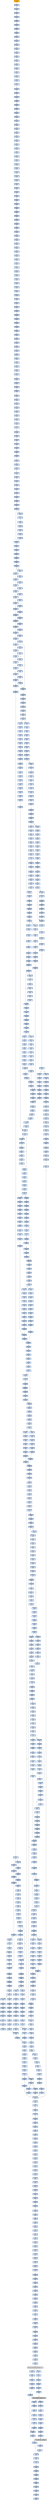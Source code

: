 strict digraph G {
	graph [bgcolor=transparent,
		name=G
	];
	node [color=lightsteelblue,
		fillcolor=lightsteelblue,
		shape=rectangle,
		style=filled
	];
	"0x00405d93"	[label="0x00405d93
jne"];
	"0x00405d95"	[label="0x00405d95
subl"];
	"0x00405d93" -> "0x00405d95"	[color="#000000",
		label=F];
	"0x00424aab"	[label="0x00424aab
movl"];
	"0x00424aaf"	[label="0x00424aaf
decl"];
	"0x00424aab" -> "0x00424aaf"	[color="#000000"];
	"0x0042430e"	[label="0x0042430e
andl"];
	"0x00424312"	[label="0x00424312
movl"];
	"0x0042430e" -> "0x00424312"	[color="#000000"];
	"0x004249c2"	[label="0x004249c2
sarl"];
	"0x004249c5"	[label="0x004249c5
leal"];
	"0x004249c2" -> "0x004249c5"	[color="#000000"];
	"0x00424184"	[label="0x00424184
shll"];
	"0x00424186"	[label="0x00424186
popl"];
	"0x00424184" -> "0x00424186"	[color="#000000"];
	"0x00424441"	[label="0x00424441
leal"];
	"0x00424444"	[label="0x00424444
movw"];
	"0x00424441" -> "0x00424444"	[color="#000000"];
	"0x0042488a"	[label="0x0042488a
imull"];
	"0x0042488d"	[label="0x0042488d
cmpl"];
	"0x0042488a" -> "0x0042488d"	[color="#000000"];
	"0x004245b6"	[label="0x004245b6
movl"];
	"0x004245ba"	[label="0x004245ba
movl"];
	"0x004245b6" -> "0x004245ba"	[color="#000000"];
	"0x00424753"	[label="0x00424753
shll"];
	"0x00424756"	[label="0x00424756
shll"];
	"0x00424753" -> "0x00424756"	[color="#000000"];
	"0x00405e03"	[label="0x00405e03
popl"];
	"0x00405e04"	[label="0x00405e04
movl"];
	"0x00405e03" -> "0x00405e04"	[color="#000000"];
	"0x004247b9"	[label="0x004247b9
ja"];
	"0x004247d1"	[label="0x004247d1
movl"];
	"0x004247b9" -> "0x004247d1"	[color="#000000",
		label=T];
	"0x004247bb"	[label="0x004247bb
cmpl"];
	"0x004247b9" -> "0x004247bb"	[color="#000000",
		label=F];
	"0x004246ad"	[label="0x004246ad
subl"];
	"0x004246b1"	[label="0x004246b1
sarl"];
	"0x004246ad" -> "0x004246b1"	[color="#000000"];
	"0x004241b0"	[label="0x004241b0
movl"];
	"0x004241b2"	[label="0x004241b2
popl"];
	"0x004241b0" -> "0x004241b2"	[color="#000000"];
	"0x00424211"	[label="0x00424211
pushl"];
	"0x00424212"	[label="0x00424212
subl"];
	"0x00424211" -> "0x00424212"	[color="#000000"];
	"0x00405e57"	[label="0x00405e57
stosb"];
	"0x00405e58"	[label="0x00405e58
movl"];
	"0x00405e57" -> "0x00405e58"	[color="#000000"];
	"0x00424847"	[label="0x00424847
cmpl"];
	"0x0042484c"	[label="0x0042484c
movl"];
	"0x00424847" -> "0x0042484c"	[color="#000000"];
	"0x00424569"	[label="0x00424569
ja"];
	"0x0042456b"	[label="0x0042456b
cmpl"];
	"0x00424569" -> "0x0042456b"	[color="#000000",
		label=F];
	"0x00424581"	[label="0x00424581
movl"];
	"0x00424569" -> "0x00424581"	[color="#000000",
		label=T];
	"0x004247a8"	[label="0x004247a8
movl"];
	"0x004247ac"	[label="0x004247ac
cmpl"];
	"0x004247a8" -> "0x004247ac"	[color="#000000"];
	"0x00424703"	[label="0x00424703
incl"];
	"0x00424704"	[label="0x00424704
movl"];
	"0x00424703" -> "0x00424704"	[color="#000000"];
	"0x00424850"	[label="0x00424850
setg"];
	"0x00424853"	[label="0x00424853
addl"];
	"0x00424850" -> "0x00424853"	[color="#000000"];
	"0x0042444b"	[label="0x0042444b
je"];
	"0x0042444d"	[label="0x0042444d
jmp"];
	"0x0042444b" -> "0x0042444d"	[color="#000000",
		label=F];
	"0x0042446f"	[label="0x0042446f
cmpl"];
	"0x0042444b" -> "0x0042446f"	[color="#000000",
		label=T];
	"0x00424600"	[label="0x00424600
cmpl"];
	"0x00424606"	[label="0x00424606
movw"];
	"0x00424600" -> "0x00424606"	[color="#000000"];
	"0x00424252"	[label="0x00424252
movl"];
	"0x00424256"	[label="0x00424256
movl"];
	"0x00424252" -> "0x00424256"	[color="#000000"];
	"0x00424ab6"	[label="0x00424ab6
leal"];
	"0x00424ab9"	[label="0x00424ab9
cmpl"];
	"0x00424ab6" -> "0x00424ab9"	[color="#000000"];
	"0x00424587"	[label="0x00424587
shrl"];
	"0x0042458a"	[label="0x0042458a
movw"];
	"0x00424587" -> "0x0042458a"	[color="#000000"];
	"0x00405e5d"	[label="0x00405e5d
stosl"];
	"0x00405e5e"	[label="0x00405e5e
popa"];
	"0x00405e5d" -> "0x00405e5e"	[color="#000000"];
	"0x004244ed"	[label="0x004244ed
subw"];
	"0x004244f0"	[label="0x004244f0
movw"];
	"0x004244ed" -> "0x004244f0"	[color="#000000"];
	"0x00424bb8"	[label="0x00424bb8
jmp"];
	"0x00424bd9"	[label="0x00424bd9
movl"];
	"0x00424bb8" -> "0x00424bd9"	[color="#000000"];
	"0x00424914"	[label="0x00424914
movl"];
	"0x0042491c"	[label="0x0042491c
leal"];
	"0x00424914" -> "0x0042491c"	[color="#000000"];
	"0x00405d8f"	[label="0x00405d8f
addl"];
	"0x00405d91"	[label="0x00405d91
orb"];
	"0x00405d8f" -> "0x00405d91"	[color="#000000"];
	"0x0042440e"	[label="0x0042440e
shll"];
	"0x00424411"	[label="0x00424411
incl"];
	"0x0042440e" -> "0x00424411"	[color="#000000"];
	"0x004242f2"	[label="0x004242f2
orl"];
	"0x004242f4"	[label="0x004242f4
cmpl"];
	"0x004242f2" -> "0x004242f4"	[color="#000000"];
	"0x004243e7"	[label="0x004243e7
cmpl"];
	"0x004243ef"	[label="0x004243ef
leal"];
	"0x004243e7" -> "0x004243ef"	[color="#000000"];
	"0x004249bb"	[label="0x004249bb
movl"];
	"0x004249c0"	[label="0x004249c0
subl"];
	"0x004249bb" -> "0x004249c0"	[color="#000000"];
	"0x004247c8"	[label="0x004247c8
shll"];
	"0x004247cb"	[label="0x004247cb
shll"];
	"0x004247c8" -> "0x004247cb"	[color="#000000"];
	"0x00424215"	[label="0x00424215
movl"];
	"0x00424212" -> "0x00424215"	[color="#000000"];
	"0x004245e8"	[label="0x004245e8
jmp"];
	"0x00424861"	[label="0x00424861
cmpl"];
	"0x004245e8" -> "0x00424861"	[color="#000000"];
	"0x0042452f"	[label="0x0042452f
jmp"];
	"0x00424c3f"	[label="0x00424c3f
movl"];
	"0x0042452f" -> "0x00424c3f"	[color="#000000"];
	"0x004244e9"	[label="0x004244e9
shrw"];
	"0x004244e9" -> "0x004244ed"	[color="#000000"];
	"0x004245be"	[label="0x004245be
movw"];
	"0x004245ba" -> "0x004245be"	[color="#000000"];
	"0x00424370"	[label="0x00424370
sarl"];
	"0x00424373"	[label="0x00424373
movl"];
	"0x00424370" -> "0x00424373"	[color="#000000"];
	"0x00424b9f"	[label="0x00424b9f
movl"];
	"0x00424ba3"	[label="0x00424ba3
movl"];
	"0x00424b9f" -> "0x00424ba3"	[color="#000000"];
	"0x004242ed"	[label="0x004242ed
shll"];
	"0x004242f0"	[label="0x004242f0
incl"];
	"0x004242ed" -> "0x004242f0"	[color="#000000"];
	"0x004241fd"	[label="0x004241fd
stosl"];
	"0x004241fe"	[label="0x004241fe
call"];
	"0x004241fd" -> "0x004241fe"	[color="#000000"];
	"0x00424516"	[label="0x00424516
movl"];
	"0x0042451e"	[label="0x0042451e
jmp"];
	"0x00424516" -> "0x0042451e"	[color="#000000"];
	"0x004245f1"	[label="0x004245f1
subl"];
	"0x004245f3"	[label="0x004245f3
movl"];
	"0x004245f1" -> "0x004245f3"	[color="#000000"];
	"0x004247e9"	[label="0x004247e9
jae"];
	"0x0042480b"	[label="0x0042480b
movl"];
	"0x004247e9" -> "0x0042480b"	[color="#000000",
		label=T];
	"0x004247eb"	[label="0x004247eb
movl"];
	"0x004247e9" -> "0x004247eb"	[color="#000000",
		label=F];
	"0x00424b60"	[label="0x00424b60
addl"];
	"0x00424b62"	[label="0x00424b62
movl"];
	"0x00424b60" -> "0x00424b62"	[color="#000000"];
	"0x004247cf"	[label="0x004247cf
orl"];
	"0x004247cf" -> "0x004247d1"	[color="#000000"];
	"0x004249c8"	[label="0x004249c8
movl"];
	"0x004249ca"	[label="0x004249ca
movw"];
	"0x004249c8" -> "0x004249ca"	[color="#000000"];
	"0x00405e19"	[label="0x00405e19
movb"];
	"0x00405e1b"	[label="0x00405e1b
movb"];
	"0x00405e19" -> "0x00405e1b"	[color="#000000"];
	"0x00424759"	[label="0x00424759
incl"];
	"0x0042475a"	[label="0x0042475a
orl"];
	"0x00424759" -> "0x0042475a"	[color="#000000"];
	"0x004247da"	[label="0x004247da
movw"];
	"0x004247e1"	[label="0x004247e1
movzwl"];
	"0x004247da" -> "0x004247e1"	[color="#000000"];
	"0x004242ac"	[label="0x004242ac
cmpl"];
	"0x004242b0"	[label="0x004242b0
jae"];
	"0x004242ac" -> "0x004242b0"	[color="#000000"];
	"0x004248ee"	[label="0x004248ee
movw"];
	"0x004248f2"	[label="0x004248f2
movl"];
	"0x004248ee" -> "0x004248f2"	[color="#000000"];
	"0x00424b43"	[label="0x00424b43
movl"];
	"0x00424b4b"	[label="0x00424b4b
movl"];
	"0x00424b43" -> "0x00424b4b"	[color="#000000"];
	"0x00424a46"	[label="0x00424a46
addl"];
	"0x00424a48"	[label="0x00424a48
cmpl"];
	"0x00424a46" -> "0x00424a48"	[color="#000000"];
	"0x00424995"	[label="0x00424995
shll"];
	"0x0042499a"	[label="0x0042499a
movzbl"];
	"0x00424995" -> "0x0042499a"	[color="#000000"];
	"0x004244de"	[label="0x004244de
subl"];
	"0x004244e2"	[label="0x004244e2
subl"];
	"0x004244de" -> "0x004244e2"	[color="#000000"];
	"0x00424422"	[label="0x00424422
movzwl"];
	"0x00424425"	[label="0x00424425
imull"];
	"0x00424422" -> "0x00424425"	[color="#000000"];
	"0x00424161"	[label="0x00424161
movb"];
	"0x00424165"	[label="0x00424165
movb"];
	"0x00424161" -> "0x00424165"	[color="#000000"];
	"0x004245a8"	[label="0x004245a8
sarl"];
	"0x004245ab"	[label="0x004245ab
movl"];
	"0x004245a8" -> "0x004245ab"	[color="#000000"];
	"0x00424c94"	[label="0x00424c94
popl"];
	"0x00424c95"	[label="0x00424c95
ret"];
	"0x00424c94" -> "0x00424c95"	[color="#000000"];
	"0x004249ed"	[label="0x004249ed
jne"];
	"0x004249ef"	[label="0x004249ef
movb"];
	"0x004249ed" -> "0x004249ef"	[color="#000000",
		label=F];
	"0x004249c5" -> "0x004249c8"	[color="#000000"];
	"0x00424648"	[label="0x00424648
movl"];
	"0x0042464a"	[label="0x0042464a
subl"];
	"0x00424648" -> "0x0042464a"	[color="#000000"];
	"0x004245d1"	[label="0x004245d1
xorl"];
	"0x004245d3"	[label="0x004245d3
cmpl"];
	"0x004245d1" -> "0x004245d3"	[color="#000000"];
	"0x00424160"	[label="0x00424160
decl"];
	"0x00424160" -> "0x00424161"	[color="#000000"];
	"0x00424bf6"	[label="0x00424bf6
movl"];
	"0x00424bfa"	[label="0x00424bfa
movl"];
	"0x00424bf6" -> "0x00424bfa"	[color="#000000"];
	"0x004249cf"	[label="0x004249cf
subl"];
	"0x004249d3"	[label="0x004249d3
subl"];
	"0x004249cf" -> "0x004249d3"	[color="#000000"];
	"0x0042451e" -> "0x00424c3f"	[color="#000000"];
	"0x004248be"	[label="0x004248be
jmp"];
	"0x00424932"	[label="0x00424932
movl"];
	"0x004248be" -> "0x00424932"	[color="#000000"];
	"0x00424654"	[label="0x00424654
movl"];
	"0x00424656"	[label="0x00424656
sarl"];
	"0x00424654" -> "0x00424656"	[color="#000000"];
	"0x00424296"	[label="0x00424296
movl"];
	"0x0042429e"	[label="0x0042429e
movzbl"];
	"0x00424296" -> "0x0042429e"	[color="#000000"];
	"0x00424c0e"	[label="0x00424c0e
movl"];
	"0x00424c10"	[label="0x00424c10
subl"];
	"0x00424c0e" -> "0x00424c10"	[color="#000000"];
	"0x004244c1"	[label="0x004244c1
cmpl"];
	"0x004244c3"	[label="0x004244c3
jae"];
	"0x004244c1" -> "0x004244c3"	[color="#000000"];
	"0x004241bb"	[label="0x004241bb
subl"];
	"0x004241bd"	[label="0x004241bd
subl"];
	"0x004241bb" -> "0x004241bd"	[color="#000000"];
	"0x00424750"	[label="0x00424750
movzbl"];
	"0x00424750" -> "0x00424753"	[color="#000000"];
	"0x004246fb"	[label="0x004246fb
movb"];
	"0x004246ff"	[label="0x004246ff
movb"];
	"0x004246fb" -> "0x004246ff"	[color="#000000"];
	"0x00424c07"	[label="0x00424c07
movl"];
	"0x00424c07" -> "0x00424c0e"	[color="#000000"];
	"0x00405e3d"	[label="0x00405e3d
xorb"];
	"0x00405e3f"	[label="0x00405e3f
movb"];
	"0x00405e3d" -> "0x00405e3f"	[color="#000000"];
	"0x00424911"	[label="0x00424911
sarl"];
	"0x00424911" -> "0x00424914"	[color="#000000"];
	"0x00424b9b"	[label="0x00424b9b
cmpl"];
	"0x00424b9d"	[label="0x00424b9d
jae"];
	"0x00424b9b" -> "0x00424b9d"	[color="#000000"];
	"0x004245a2"	[label="0x004245a2
subl"];
	"0x004245a4"	[label="0x004245a4
movl"];
	"0x004245a2" -> "0x004245a4"	[color="#000000"];
	"0x00424bec"	[label="0x00424bec
movl"];
	"0x00424bef"	[label="0x00424bef
incl"];
	"0x00424bec" -> "0x00424bef"	[color="#000000"];
	"0x004248fa"	[label="0x004248fa
imull"];
	"0x004248fd"	[label="0x004248fd
cmpl"];
	"0x004248fa" -> "0x004248fd"	[color="#000000"];
	"0x004244e4"	[label="0x004244e4
movl"];
	"0x004244e6"	[label="0x004244e6
leal"];
	"0x004244e4" -> "0x004244e6"	[color="#000000"];
	"0x004249e4"	[label="0x004249e4
movl"];
	"0x004249e8"	[label="0x004249e8
decl"];
	"0x004249e4" -> "0x004249e8"	[color="#000000"];
	"0x004247d7"	[label="0x004247d7
shrl"];
	"0x004247d7" -> "0x004247da"	[color="#000000"];
	"0x00424585"	[label="0x00424585
movl"];
	"0x00424585" -> "0x00424587"	[color="#000000"];
	"0x00424a17"	[label="0x00424a17
movl"];
	"0x00424a19"	[label="0x00424a19
jle"];
	"0x00424a17" -> "0x00424a19"	[color="#000000"];
	"0x00424323"	[label="0x00424323
cmpl"];
	"0x0042432b"	[label="0x0042432b
leal"];
	"0x00424323" -> "0x0042432b"	[color="#000000"];
	"0x00424961"	[label="0x00424961
addl"];
	"0x00424967"	[label="0x00424967
movl"];
	"0x00424961" -> "0x00424967"	[color="#000000"];
	"0x0042415f"	[label="0x0042415f
pushl"];
	"0x0042415f" -> "0x00424160"	[color="#000000"];
	"0x00424a9e"	[label="0x00424a9e
shrw"];
	"0x00424aa2"	[label="0x00424aa2
subw"];
	"0x00424a9e" -> "0x00424aa2"	[color="#000000"];
	"0x0042493a"	[label="0x0042493a
jmp"];
	"0x00424932" -> "0x0042493a"	[color="#000000"];
	"0x004246f0"	[label="0x004246f0
movl"];
	"0x004246f4"	[label="0x004246f4
subl"];
	"0x004246f0" -> "0x004246f4"	[color="#000000"];
	"0x004249b5"	[label="0x004249b5
jae"];
	"0x004249b5" -> "0x004249cf"	[color="#000000",
		label=T];
	"0x004249b7"	[label="0x004249b7
movl"];
	"0x004249b5" -> "0x004249b7"	[color="#000000",
		label=F];
	"0x004247fb"	[label="0x004247fb
leal"];
	"0x004247fe"	[label="0x004247fe
movw"];
	"0x004247fb" -> "0x004247fe"	[color="#000000"];
	"0x00424c83"	[label="0x00424c83
movl"];
	"0x00424c85"	[label="0x00424c85
movl"];
	"0x00424c83" -> "0x00424c85"	[color="#000000"];
	"0x00424a50"	[label="0x00424a50
ja"];
	"0x00424a48" -> "0x00424a50"	[color="#000000"];
	"0x00405e16"	[label="0x00405e16
lodsb"];
	"0x00405e17"	[label="0x00405e17
orb"];
	"0x00405e16" -> "0x00405e17"	[color="#000000"];
	"0x004248b2"	[label="0x004248b2
movl"];
	"0x004248b6"	[label="0x004248b6
leal"];
	"0x004248b2" -> "0x004248b6"	[color="#000000"];
	"0x0042480d"	[label="0x0042480d
subl"];
	"0x0042480b" -> "0x0042480d"	[color="#000000"];
	"0x00424901"	[label="0x00424901
movl"];
	"0x00424905"	[label="0x00424905
movl"];
	"0x00424901" -> "0x00424905"	[color="#000000"];
	"0x00424a6a"	[label="0x00424a6a
movl"];
	"0x00424a6e"	[label="0x00424a6e
movw"];
	"0x00424a6a" -> "0x00424a6e"	[color="#000000"];
	"0x004247b2"	[label="0x004247b2
movw"];
	"0x004247ac" -> "0x004247b2"	[color="#000000"];
	"0x00424304"	[label="0x00424304
jae"];
	"0x0042430a"	[label="0x0042430a
movl"];
	"0x00424304" -> "0x0042430a"	[color="#000000",
		label=F];
	"0x004241a4"	[label="0x004241a4
pushl"];
	"0x004241a5"	[label="0x004241a5
pushl"];
	"0x004241a4" -> "0x004241a5"	[color="#000000"];
	"0x00424623"	[label="0x00424623
orl"];
	"0x00424625"	[label="0x00424625
movl"];
	"0x00424623" -> "0x00424625"	[color="#000000"];
	"0x00424177"	[label="0x00424177
movb"];
	"0x00424179"	[label="0x00424179
lodsb"];
	"0x00424177" -> "0x00424179"	[color="#000000"];
	"0x00424384"	[label="0x00424384
movl"];
	"0x00424388"	[label="0x00424388
andl"];
	"0x00424384" -> "0x00424388"	[color="#000000"];
	"0x00424187"	[label="0x00424187
popl"];
	"0x00424188"	[label="0x00424188
movl"];
	"0x00424187" -> "0x00424188"	[color="#000000"];
	"0x00424be1"	[label="0x00424be1
decl"];
	"0x00424be2"	[label="0x00424be2
movl"];
	"0x00424be1" -> "0x00424be2"	[color="#000000"];
	"0x00424ae3"	[label="0x00424ae3
addl"];
	"0x00424ae5"	[label="0x00424ae5
movl"];
	"0x00424ae3" -> "0x00424ae5"	[color="#000000"];
	"0x00405e42"	[label="0x00405e42
lodsb"];
	"0x00405e3f" -> "0x00405e42"	[color="#000000"];
	"0x00424553"	[label="0x00424553
cmpl"];
	"0x00424559"	[label="0x00424559
movw"];
	"0x00424553" -> "0x00424559"	[color="#000000"];
	"0x00424c26"	[label="0x00424c26
movb"];
	"0x00424c28"	[label="0x00424c28
incl"];
	"0x00424c26" -> "0x00424c28"	[color="#000000"];
	"0x004244ce"	[label="0x004244ce
subl"];
	"0x004244d0"	[label="0x004244d0
movl"];
	"0x004244ce" -> "0x004244d0"	[color="#000000"];
	"0x004249c0" -> "0x004249c2"	[color="#000000"];
	"0x0042445a"	[label="0x0042445a
shrw"];
	"0x0042445e"	[label="0x0042445e
subw"];
	"0x0042445a" -> "0x0042445e"	[color="#000000"];
	"0x004247e4"	[label="0x004247e4
imull"];
	"0x004247e7"	[label="0x004247e7
cmpl"];
	"0x004247e4" -> "0x004247e7"	[color="#000000"];
	"0x0042423c"	[label="0x0042423c
movzbl"];
	"0x00424240"	[label="0x00424240
movl"];
	"0x0042423c" -> "0x00424240"	[color="#000000"];
	"0x0042486d"	[label="0x0042486d
je"];
	"0x00424873"	[label="0x00424873
movzbl"];
	"0x0042486d" -> "0x00424873"	[color="#000000",
		label=F];
	"0x00424203"	[label="0x00424203
popl"];
	"0x00424204"	[label="0x00424204
addl"];
	"0x00424203" -> "0x00424204"	[color="#000000"];
	"0x00424ace"	[label="0x00424ace
leal"];
	"0x00424ad1"	[label="0x00424ad1
orl"];
	"0x00424ace" -> "0x00424ad1"	[color="#000000"];
	"0x00424353"	[label="0x00424353
movzwl"];
	"0x00424356"	[label="0x00424356
imull"];
	"0x00424353" -> "0x00424356"	[color="#000000"];
	"0x004248d8"	[label="0x004248d8
cmpl"];
	"0x004248dc"	[label="0x004248dc
je"];
	"0x004248d8" -> "0x004248dc"	[color="#000000"];
	"0x00424a87"	[label="0x00424a87
subl"];
	"0x00424a89"	[label="0x00424a89
sarl"];
	"0x00424a87" -> "0x00424a89"	[color="#000000"];
	"0x00424aa5"	[label="0x00424aa5
leal"];
	"0x00424aa8"	[label="0x00424aa8
movw"];
	"0x00424aa5" -> "0x00424aa8"	[color="#000000"];
	"0x004249b0"	[label="0x004249b0
imull"];
	"0x004249b3"	[label="0x004249b3
cmpl"];
	"0x004249b0" -> "0x004249b3"	[color="#000000"];
	"0x00424ac7"	[label="0x00424ac7
movl"];
	"0x00424ac9"	[label="0x00424ac9
sarl"];
	"0x00424ac7" -> "0x00424ac9"	[color="#000000"];
	"0x004244f4"	[label="0x004244f4
jmp"];
	"0x004244f0" -> "0x004244f4"	[color="#000000"];
	"0x0042457e"	[label="0x0042457e
incl"];
	"0x0042457f"	[label="0x0042457f
orl"];
	"0x0042457e" -> "0x0042457f"	[color="#000000"];
	"0x00424ad7"	[label="0x00424ad7
movl"];
	"0x00424adb"	[label="0x00424adb
jg"];
	"0x00424ad7" -> "0x00424adb"	[color="#000000"];
	"0x00424ba8"	[label="0x00424ba8
subl"];
	"0x00424baa"	[label="0x00424baa
sarl"];
	"0x00424ba8" -> "0x00424baa"	[color="#000000"];
	"0x00424186" -> "0x00424187"	[color="#000000"];
	"0x00424ab4"	[label="0x00424ab4
jne"];
	"0x00424ab4" -> "0x00424ab6"	[color="#000000",
		label=F];
	"0x00424a24"	[label="0x00424a24
shll"];
	"0x00424a27"	[label="0x00424a27
movl"];
	"0x00424a24" -> "0x00424a27"	[color="#000000"];
	"0x0042462e"	[label="0x0042462e
movw"];
	"0x00424635"	[label="0x00424635
movzwl"];
	"0x0042462e" -> "0x00424635"	[color="#000000"];
	"0x00405e5f"	[label="0x00405e5f
jmp"];
	"0x00424bbe"	[label="0x00424bbe
subl"];
	"0x00424bc0"	[label="0x00424bc0
movl"];
	"0x00424bbe" -> "0x00424bc0"	[color="#000000"];
	"0x00424ad4"	[label="0x00424ad4
cmpl"];
	"0x00424ad4" -> "0x00424ad7"	[color="#000000"];
	"0x004248a4"	[label="0x004248a4
movl"];
	"0x004248ac"	[label="0x004248ac
leal"];
	"0x004248a4" -> "0x004248ac"	[color="#000000"];
	"0x00424811"	[label="0x00424811
movl"];
	"0x00424813"	[label="0x00424813
shrw"];
	"0x00424811" -> "0x00424813"	[color="#000000"];
	"0x00405d7e"	[label="0x00405d7e
popl"];
	"0x00405d7f"	[label="0x00405d7f
addl"];
	"0x00405d7e" -> "0x00405d7f"	[color="#000000"];
	"0x00424514"	[label="0x00424514
jg"];
	"0x00424514" -> "0x00424516"	[color="#000000",
		label=F];
	"0x00424523"	[label="0x00424523
cmpl"];
	"0x00424514" -> "0x00424523"	[color="#000000",
		label=T];
	"0x00405de8"	[label="0x00405de8
pushl"];
	"0x00405dea"	[label="0x00405dea
pushl"];
	"0x00405de8" -> "0x00405dea"	[color="#000000"];
	"0x00424c14"	[label="0x00424c14
addl"];
	"0x00424c1b"	[label="0x00424c1b
leal"];
	"0x00424c14" -> "0x00424c1b"	[color="#000000"];
	"0x00424198"	[label="0x00424198
pushl"];
	"0x00424199"	[label="0x00424199
movw"];
	"0x00424198" -> "0x00424199"	[color="#000000"];
	"0x00424708"	[label="0x00424708
jmp"];
	"0x00424708" -> "0x00424c3f"	[color="#000000"];
	"0x00424762"	[label="0x00424762
shrl"];
	"0x00424765"	[label="0x00424765
movw"];
	"0x00424762" -> "0x00424765"	[color="#000000"];
	"0x00424316"	[label="0x00424316
movl"];
	"0x0042431a"	[label="0x0042431a
shll"];
	"0x00424316" -> "0x0042431a"	[color="#000000"];
	"0x0042472a"	[label="0x0042472a
shrw"];
	"0x0042472e"	[label="0x0042472e
movl"];
	"0x0042472a" -> "0x0042472e"	[color="#000000"];
	"0x00424b10"	[label="0x00424b10
shll"];
	"0x00424b15"	[label="0x00424b15
movzbl"];
	"0x00424b10" -> "0x00424b15"	[color="#000000"];
	"0x004241b3"	[label="0x004241b3
popl"];
	"0x004241b2" -> "0x004241b3"	[color="#000000"];
	"0x004244fa"	[label="0x004244fa
movl"];
	"0x004244fc"	[label="0x004244fc
movl"];
	"0x004244fa" -> "0x004244fc"	[color="#000000"];
	"0x004249f8"	[label="0x004249f8
shll"];
	"0x004249fa"	[label="0x004249fa
subl"];
	"0x004249f8" -> "0x004249fa"	[color="#000000"];
	"0x00424abf"	[label="0x00424abf
jle"];
	"0x00424abf" -> "0x00424bec"	[color="#000000",
		label=T];
	"0x00424ac5"	[label="0x00424ac5
movl"];
	"0x00424abf" -> "0x00424ac5"	[color="#000000",
		label=F];
	"0x00424af9"	[label="0x00424af9
leal"];
	"0x00424afc"	[label="0x00424afc
cmpl"];
	"0x00424af9" -> "0x00424afc"	[color="#000000"];
	"0x004246d5"	[label="0x004246d5
cmpl"];
	"0x004246da"	[label="0x004246da
movl"];
	"0x004246d5" -> "0x004246da"	[color="#000000"];
	"0x0042489a"	[label="0x0042489a
subl"];
	"0x0042489c"	[label="0x0042489c
shll"];
	"0x0042489a" -> "0x0042489c"	[color="#000000"];
	"0x00424c76"	[label="0x00424c76
xorl"];
	"0x00424c78"	[label="0x00424c78
movl"];
	"0x00424c76" -> "0x00424c78"	[color="#000000"];
	"0x00424c91"	[label="0x00424c91
popl"];
	"0x00424c92"	[label="0x00424c92
popl"];
	"0x00424c91" -> "0x00424c92"	[color="#000000"];
	"0x00424895"	[label="0x00424895
movl"];
	"0x00424895" -> "0x0042489a"	[color="#000000"];
	"0x00424b76"	[label="0x00424b76
je"];
	"0x00424b7c"	[label="0x00424b7c
shll"];
	"0x00424b76" -> "0x00424b7c"	[color="#000000",
		label=F];
	"0x00424428"	[label="0x00424428
cmpl"];
	"0x0042442a"	[label="0x0042442a
jae"];
	"0x00424428" -> "0x0042442a"	[color="#000000"];
	"0x00424425" -> "0x00424428"	[color="#000000"];
	"0x0042465c"	[label="0x0042465c
movl"];
	"0x00424660"	[label="0x00424660
movw"];
	"0x0042465c" -> "0x00424660"	[color="#000000"];
	"0x0042421c"	[label="0x0042421c
movl"];
	"0x00424224"	[label="0x00424224
movb"];
	"0x0042421c" -> "0x00424224"	[color="#000000"];
	"0x0042475c"	[label="0x0042475c
movl"];
	"0x0042475a" -> "0x0042475c"	[color="#000000"];
	"0x0042436c"	[label="0x0042436c
movb"];
	"0x0042436c" -> "0x00424370"	[color="#000000"];
	"0x00424b81"	[label="0x00424b81
movzbl"];
	"0x00424b84"	[label="0x00424b84
shll"];
	"0x00424b81" -> "0x00424b84"	[color="#000000"];
	"0x004242bb"	[label="0x004242bb
addl"];
	"0x004242be"	[label="0x004242be
loop"];
	"0x004242bb" -> "0x004242be"	[color="#000000"];
	"0x00405d3c"	[label="0x00405d3c
movl"];
	"0x00405d3f"	[label="0x00405d3f
orl"];
	"0x00405d3c" -> "0x00405d3f"	[color="#000000"];
	"0x0042433f"	[label="0x0042433f
movzbl"];
	"0x00424342"	[label="0x00424342
shll"];
	"0x0042433f" -> "0x00424342"	[color="#000000"];
	"0x004246ff" -> "0x00424703"	[color="#000000"];
	"0x004243da"	[label="0x004243da
leal"];
	"0x004243dd"	[label="0x004243dd
movl"];
	"0x004243da" -> "0x004243dd"	[color="#000000"];
	"0x0042450b"	[label="0x0042450b
cmpl"];
	"0x00424510"	[label="0x00424510
movl"];
	"0x0042450b" -> "0x00424510"	[color="#000000"];
	"0x00405dc6"	[label="0x00405dc6
call"];
	"0x00405dda"	[label="0x00405dda
pushl"];
	"0x00405dc6" -> "0x00405dda"	[color="#000000"];
	"0x004249f3"	[label="0x004249f3
movl"];
	"0x004249f3" -> "0x004249f8"	[color="#000000"];
	"0x00424b66"	[label="0x00424b66
addl"];
	"0x00424b62" -> "0x00424b66"	[color="#000000"];
	"0x0042461f"	[label="0x0042461f
shll"];
	"0x00424622"	[label="0x00424622
incl"];
	"0x0042461f" -> "0x00424622"	[color="#000000"];
	"0x004245cd"	[label="0x004245cd
movl"];
	"0x004245cd" -> "0x004245d1"	[color="#000000"];
	"0x00424704" -> "0x00424708"	[color="#000000"];
	"0x0042427a"	[label="0x0042427a
movl"];
	"0x0042427e"	[label="0x0042427e
movl"];
	"0x0042427a" -> "0x0042427e"	[color="#000000"];
	"0x004245ef"	[label="0x004245ef
subl"];
	"0x004245ef" -> "0x004245f1"	[color="#000000"];
	"0x00424ab0"	[label="0x00424ab0
movl"];
	"0x00424ab0" -> "0x00424ab4"	[color="#000000"];
	"0x004248ff"	[label="0x004248ff
jae"];
	"0x004248ff" -> "0x00424901"	[color="#000000",
		label=F];
	"0x0042493c"	[label="0x0042493c
subl"];
	"0x004248ff" -> "0x0042493c"	[color="#000000",
		label=T];
	"0x00424b31"	[label="0x00424b31
decl"];
	"0x00424b32"	[label="0x00424b32
jne"];
	"0x00424b31" -> "0x00424b32"	[color="#000000"];
	"0x00424789"	[label="0x00424789
movw"];
	"0x00424790"	[label="0x00424790
movl"];
	"0x00424789" -> "0x00424790"	[color="#000000"];
	"0x00424437"	[label="0x00424437
movl"];
	"0x00424439"	[label="0x00424439
sarl"];
	"0x00424437" -> "0x00424439"	[color="#000000"];
	"0x0042491f"	[label="0x0042491f
movl"];
	"0x0042491c" -> "0x0042491f"	[color="#000000"];
	"0x004243fa"	[label="0x004243fa
ja"];
	"0x004243fc"	[label="0x004243fc
cmpl"];
	"0x004243fa" -> "0x004243fc"	[color="#000000",
		label=F];
	"0x00424414"	[label="0x00424414
movl"];
	"0x004243fa" -> "0x00424414"	[color="#000000",
		label=T];
	"0x0042416d"	[label="0x0042416d
movl"];
	"0x0042416f"	[label="0x0042416f
andb"];
	"0x0042416d" -> "0x0042416f"	[color="#000000"];
	"0x00424b92"	[label="0x00424b92
shrl"];
	"0x00424b95"	[label="0x00424b95
movzwl"];
	"0x00424b92" -> "0x00424b95"	[color="#000000"];
	"0x00424c2e"	[label="0x00424c2e
je"];
	"0x00424c2e" -> "0x00424c3f"	[color="#000000",
		label=T];
	"0x004247f8"	[label="0x004247f8
sarl"];
	"0x004247f8" -> "0x004247fb"	[color="#000000"];
	"0x00424b4f"	[label="0x00424b4f
movl"];
	"0x00424b57"	[label="0x00424b57
movl"];
	"0x00424b4f" -> "0x00424b57"	[color="#000000"];
	"0x0042417d"	[label="0x0042417d
addb"];
	"0x0042417f"	[label="0x0042417f
movl"];
	"0x0042417d" -> "0x0042417f"	[color="#000000"];
	"0x00424867"	[label="0x00424867
ja"];
	"0x00424861" -> "0x00424867"	[color="#000000"];
	"0x004246a6"	[label="0x004246a6
imull"];
	"0x004246a9"	[label="0x004246a9
cmpl"];
	"0x004246a6" -> "0x004246a9"	[color="#000000"];
	"0x00424561"	[label="0x00424561
leal"];
	"0x00424565"	[label="0x00424565
movl"];
	"0x00424561" -> "0x00424565"	[color="#000000"];
	"0x0042476c"	[label="0x0042476c
movzwl"];
	"0x00424765" -> "0x0042476c"	[color="#000000"];
	"0x00424bb0"	[label="0x00424bb0
movw"];
	"0x00424bb4"	[label="0x00424bb4
movl"];
	"0x00424bb0" -> "0x00424bb4"	[color="#000000"];
	"0x00405d84"	[label="0x00405d84
movl"];
	"0x00405d86"	[label="0x00405d86
addl"];
	"0x00405d84" -> "0x00405d86"	[color="#000000"];
	"0x00424b0a"	[label="0x00424b0a
je"];
	"0x00424b0a" -> "0x00424b10"	[color="#000000",
		label=F];
	"0x00405e20"	[label="0x00405e20
lodsb"];
	"0x00405e21"	[label="0x00405e21
orb"];
	"0x00405e20" -> "0x00405e21"	[color="#000000"];
	"0x00424c6f"	[label="0x00424c6f
subl"];
	"0x00424c6f" -> "0x00424c76"	[color="#000000"];
	"0x00424786"	[label="0x00424786
leal"];
	"0x00424786" -> "0x00424789"	[color="#000000"];
	"0x00424aaf" -> "0x00424ab0"	[color="#000000"];
	"0x00424392"	[label="0x00424392
movl"];
	"0x00424397"	[label="0x00424397
subl"];
	"0x00424392" -> "0x00424397"	[color="#000000"];
	"0x00424365"	[label="0x00424365
movl"];
	"0x0042436a"	[label="0x0042436a
subl"];
	"0x00424365" -> "0x0042436a"	[color="#000000"];
	"0x004241b4"	[label="0x004241b4
subl"];
	"0x004241b6"	[label="0x004241b6
movl"];
	"0x004241b4" -> "0x004241b6"	[color="#000000"];
	"0x00424195"	[label="0x00424195
pushl"];
	"0x00424196"	[label="0x00424196
movl"];
	"0x00424195" -> "0x00424196"	[color="#000000"];
	"0x004242a6"	[label="0x004242a6
leal"];
	"0x004242a6" -> "0x004242ac"	[color="#000000"];
	"0x004248ca"	[label="0x004248ca
subw"];
	"0x004248cd"	[label="0x004248cd
cmpl"];
	"0x004248ca" -> "0x004248cd"	[color="#000000"];
	"0x00424829"	[label="0x00424829
movl"];
	"0x0042482d"	[label="0x0042482d
movl"];
	"0x00424829" -> "0x0042482d"	[color="#000000"];
	"0x00424348"	[label="0x00424348
movl"];
	"0x0042434c"	[label="0x0042434c
movw"];
	"0x00424348" -> "0x0042434c"	[color="#000000"];
	"0x00424345"	[label="0x00424345
incl"];
	"0x00424342" -> "0x00424345"	[color="#000000"];
	"0x00424841"	[label="0x00424841
movl"];
	"0x00424845"	[label="0x00424845
xorl"];
	"0x00424841" -> "0x00424845"	[color="#000000"];
	"0x00405d9a"	[label="0x00405d9a
cmpb"];
	"0x00405d95" -> "0x00405d9a"	[color="#000000"];
	"0x0042487f"	[label="0x0042487f
movw"];
	"0x00424882"	[label="0x00424882
movl"];
	"0x0042487f" -> "0x00424882"	[color="#000000"];
	"0x0042497f"	[label="0x0042497f
addl"];
	"0x00424981"	[label="0x00424981
cmpl"];
	"0x0042497f" -> "0x00424981"	[color="#000000"];
	"0x00424be6"	[label="0x00424be6
jne"];
	"0x00424be2" -> "0x00424be6"	[color="#000000"];
	"0x0042439f"	[label="0x0042439f
imull"];
	"0x004243a5"	[label="0x004243a5
cmpl"];
	"0x0042439f" -> "0x004243a5"	[color="#000000"];
	"0x0042417f" -> "0x00424184"	[color="#000000"];
	"0x00424a50" -> "0x00424a6a"	[color="#000000",
		label=T];
	"0x00424a52"	[label="0x00424a52
cmpl"];
	"0x00424a50" -> "0x00424a52"	[color="#000000",
		label=F];
	"0x004249e9"	[label="0x004249e9
movl"];
	"0x004249e8" -> "0x004249e9"	[color="#000000"];
	"0x004242a4"	[label="0x004242a4
shll"];
	"0x004242a4" -> "0x004242a6"	[color="#000000"];
	"0x00424bb4" -> "0x00424bb8"	[color="#000000"];
	"0x0042485d"	[label="0x0042485d
movl"];
	"0x0042485d" -> "0x00424861"	[color="#000000"];
	"0x00405e45"	[label="0x00405e45
jne"];
	"0x00405e47"	[label="0x00405e47
jmp"];
	"0x00405e45" -> "0x00405e47"	[color="#000000",
		label=F];
	"0x00424157"	[label="0x00424157
lodsl"];
	"0x00424158"	[label="0x00424158
subl"];
	"0x00424157" -> "0x00424158"	[color="#000000"];
	"0x00424361"	[label="0x00424361
movl"];
	"0x00424361" -> "0x00424365"	[color="#000000"];
	"0x00424a1b"	[label="0x00424a1b
movl"];
	"0x00424a20"	[label="0x00424a20
movl"];
	"0x00424a1b" -> "0x00424a20"	[color="#000000"];
	"0x0042437b"	[label="0x0042437b
movzbl"];
	"0x00424380"	[label="0x00424380
movw"];
	"0x0042437b" -> "0x00424380"	[color="#000000"];
	"0x0042419f"	[label="0x0042419f
pushl"];
	"0x004241a0"	[label="0x004241a0
pushl"];
	"0x0042419f" -> "0x004241a0"	[color="#000000"];
	"0x004249cd"	[label="0x004249cd
jmp"];
	"0x004249ca" -> "0x004249cd"	[color="#000000"];
	"0x00424bf0"	[label="0x00424bf0
movl"];
	"0x00424bf4"	[label="0x00424bf4
je"];
	"0x00424bf0" -> "0x00424bf4"	[color="#000000"];
	"0x00424809"	[label="0x00424809
jmp"];
	"0x00424831"	[label="0x00424831
movl"];
	"0x00424809" -> "0x00424831"	[color="#000000"];
	"0x0042415e"	[label="0x0042415e
pushl"];
	"0x0042415e" -> "0x0042415f"	[color="#000000"];
	"0x004244dc"	[label="0x004244dc
jmp"];
	"0x0042447d"	[label="0x0042447d
cmpl"];
	"0x004244dc" -> "0x0042447d"	[color="#000000"];
	"0x00424845" -> "0x00424847"	[color="#000000"];
	"0x00424667"	[label="0x00424667
movl"];
	"0x00424660" -> "0x00424667"	[color="#000000"];
	"0x00405da2"	[label="0x00405da2
addl"];
	"0x00405da4"	[label="0x00405da4
subl"];
	"0x00405da2" -> "0x00405da4"	[color="#000000"];
	"0x00424735"	[label="0x00424735
subl"];
	"0x00424737"	[label="0x00424737
cmpl"];
	"0x00424735" -> "0x00424737"	[color="#000000"];
	"0x004241ab"	[label="0x004241ab
call"];
	"0x0042420e"	[label="0x0042420e
pushl"];
	"0x004241ab" -> "0x0042420e"	[color="#000000"];
	"0x004245af"	[label="0x004245af
leal"];
	"0x004245ab" -> "0x004245af"	[color="#000000"];
	"0x00424168"	[label="0x00424168
jne"];
	"0x00424165" -> "0x00424168"	[color="#000000"];
	"0x0042464c"	[label="0x0042464c
movl"];
	"0x0042464c" -> "0x00424654"	[color="#000000"];
	"0x004244bb"	[label="0x004244bb
movzwl"];
	"0x004244be"	[label="0x004244be
imull"];
	"0x004244bb" -> "0x004244be"	[color="#000000"];
	"0x00424bdd"	[label="0x00424bdd
shll"];
	"0x00424bd9" -> "0x00424bdd"	[color="#000000"];
	"0x00405e4f"	[label="0x00405e4f
addl"];
	"0x00405e55"	[label="0x00405e55
movb"];
	"0x00405e4f" -> "0x00405e55"	[color="#000000"];
	"0x00424717"	[label="0x00424717
subw"];
	"0x0042471a"	[label="0x0042471a
movw"];
	"0x00424717" -> "0x0042471a"	[color="#000000"];
	"0x004245fd"	[label="0x004245fd
subw"];
	"0x004245fd" -> "0x00424600"	[color="#000000"];
	"0x00424247"	[label="0x00424247
movl"];
	"0x0042424b"	[label="0x0042424b
movzbl"];
	"0x00424247" -> "0x0042424b"	[color="#000000"];
	"0x00424ac5" -> "0x00424ac7"	[color="#000000"];
	"0x0042424f"	[label="0x0042424f
shll"];
	"0x0042424b" -> "0x0042424f"	[color="#000000"];
	"0x004248e2"	[label="0x004248e2
movzbl"];
	"0x004248dc" -> "0x004248e2"	[color="#000000",
		label=F];
	"0x00424aa2" -> "0x00424aa5"	[color="#000000"];
	"0x004244c9"	[label="0x004244c9
movl"];
	"0x004244c9" -> "0x004244ce"	[color="#000000"];
	"0x00405e5e" -> "0x00405e5f"	[color="#000000"];
	"0x004249fc"	[label="0x004249fc
addl"];
	"0x004249fa" -> "0x004249fc"	[color="#000000"];
	"0x00424a09"	[label="0x00424a09
jg"];
	"0x00424a09" -> "0x00424bf6"	[color="#000000",
		label=T];
	"0x00424a0f"	[label="0x00424a0f
addl"];
	"0x00424a09" -> "0x00424a0f"	[color="#000000",
		label=F];
	"0x00424acb"	[label="0x00424acb
andl"];
	"0x00424acb" -> "0x00424ace"	[color="#000000"];
	"0x004249a0"	[label="0x004249a0
incl"];
	"0x004249a1"	[label="0x004249a1
orl"];
	"0x004249a0" -> "0x004249a1"	[color="#000000"];
	"0x00424a20" -> "0x00424a24"	[color="#000000"];
	"0x00405e43"	[label="0x00405e43
orb"];
	"0x00405e43" -> "0x00405e45"	[color="#000000"];
	"0x00405de4"	[label="0x00405de4
pushl"];
	"0x00405de5"	[label="0x00405de5
pushl"];
	"0x00405de4" -> "0x00405de5"	[color="#000000"];
	"0x004246e5"	[label="0x004246e5
setg"];
	"0x004246e8"	[label="0x004246e8
leal"];
	"0x004246e5" -> "0x004246e8"	[color="#000000"];
	"0x0042473d"	[label="0x0042473d
movw"];
	"0x00424737" -> "0x0042473d"	[color="#000000"];
	"0x00424aee"	[label="0x00424aee
addl"];
	"0x00424af3"	[label="0x00424af3
movl"];
	"0x00424aee" -> "0x00424af3"	[color="#000000"];
	"0x00424b28"	[label="0x00424b28
jb"];
	"0x00424b28" -> "0x00424b31"	[color="#000000",
		label=T];
	"0x00424b2a"	[label="0x00424b2a
subl"];
	"0x00424b28" -> "0x00424b2a"	[color="#000000",
		label=F];
	"0x00405e3c"	[label="0x00405e3c
stosl"];
	"0x00405e3c" -> "0x00405e3d"	[color="#000000"];
	"0x00424711"	[label="0x00424711
movl"];
	"0x00424713"	[label="0x00424713
shrw"];
	"0x00424711" -> "0x00424713"	[color="#000000"];
	"0x00424728"	[label="0x00424728
subl"];
	"0x00424728" -> "0x0042472a"	[color="#000000"];
	"0x004241c1"	[label="0x004241c1
jae"];
	"0x004241e9"	[label="0x004241e9
call"];
	"0x004241c1" -> "0x004241e9"	[color="#000000",
		label=T];
	"0x004246e1"	[label="0x004246e1
movl"];
	"0x004246e1" -> "0x004246e5"	[color="#000000"];
	"0x004247f4"	[label="0x004247f4
movl"];
	"0x004247f4" -> "0x004247f8"	[color="#000000"];
	"0x00424b70"	[label="0x00424b70
ja"];
	"0x00424b72"	[label="0x00424b72
cmpl"];
	"0x00424b70" -> "0x00424b72"	[color="#000000",
		label=F];
	"0x00424b8a"	[label="0x00424b8a
movl"];
	"0x00424b70" -> "0x00424b8a"	[color="#000000",
		label=T];
	"0x00405e1e"	[label="0x00405e1e
jne"];
	"0x00405e1b" -> "0x00405e1e"	[color="#000000"];
	"0x004246c3"	[label="0x004246c3
leal"];
	"0x004246c6"	[label="0x004246c6
movw"];
	"0x004246c3" -> "0x004246c6"	[color="#000000"];
	"0x004244b0"	[label="0x004244b0
movl"];
	"0x004244b4"	[label="0x004244b4
movw"];
	"0x004244b0" -> "0x004244b4"	[color="#000000"];
	"0x0042484c" -> "0x00424850"	[color="#000000"];
	"0x0042457f" -> "0x00424581"	[color="#000000"];
	"0x00424ae8"	[label="0x00424ae8
leal"];
	"0x00424aec"	[label="0x00424aec
subl"];
	"0x00424ae8" -> "0x00424aec"	[color="#000000"];
	"0x00424a14"	[label="0x00424a14
cmpl"];
	"0x00424a0f" -> "0x00424a14"	[color="#000000"];
	"0x00424817"	[label="0x00424817
subw"];
	"0x0042481a"	[label="0x0042481a
movl"];
	"0x00424817" -> "0x0042481a"	[color="#000000"];
	"0x0042438c"	[label="0x0042438c
movl"];
	"0x00424390"	[label="0x00424390
shll"];
	"0x0042438c" -> "0x00424390"	[color="#000000"];
	"0x00424659"	[label="0x00424659
leal"];
	"0x00424656" -> "0x00424659"	[color="#000000"];
	"0x0042448c"	[label="0x0042448c
addl"];
	"0x0042448e"	[label="0x0042448e
cmpl"];
	"0x0042448c" -> "0x0042448e"	[color="#000000"];
	"0x004241bf"	[label="0x004241bf
cmpl"];
	"0x004241bf" -> "0x004241c1"	[color="#000000"];
	"0x00424400"	[label="0x00424400
je"];
	"0x00424406"	[label="0x00424406
shll"];
	"0x00424400" -> "0x00424406"	[color="#000000",
		label=F];
	"0x00424c93"	[label="0x00424c93
popl"];
	"0x00424c93" -> "0x00424c94"	[color="#000000"];
	"0x00424548"	[label="0x00424548
subl"];
	"0x0042454a"	[label="0x0042454a
movl"];
	"0x00424548" -> "0x0042454a"	[color="#000000"];
	"0x004248e5"	[label="0x004248e5
shll"];
	"0x004248e8"	[label="0x004248e8
shll"];
	"0x004248e5" -> "0x004248e8"	[color="#000000"];
	"0x004244a7"	[label="0x004244a7
movzbl"];
	"0x004244aa"	[label="0x004244aa
shll"];
	"0x004244a7" -> "0x004244aa"	[color="#000000"];
	"0x00424350"	[label="0x00424350
shrl"];
	"0x0042434c" -> "0x00424350"	[color="#000000"];
	"0x00424154"	[label="0x00424154
movl"];
	"0x00424156"	[label="0x00424156
pushl"];
	"0x00424154" -> "0x00424156"	[color="#000000"];
	"0x00424b34"	[label="0x00424b34
movl"];
	"0x00424b32" -> "0x00424b34"	[color="#000000",
		label=F];
	"0x0042459b"	[label="0x0042459b
movl"];
	"0x0042459d"	[label="0x0042459d
movl"];
	"0x0042459b" -> "0x0042459d"	[color="#000000"];
	"0x0042420f"	[label="0x0042420f
pushl"];
	"0x0042420e" -> "0x0042420f"	[color="#000000"];
	"0x00424b18"	[label="0x00424b18
shll"];
	"0x00424b1b"	[label="0x00424b1b
incl"];
	"0x00424b18" -> "0x00424b1b"	[color="#000000"];
	"0x004246cd"	[label="0x004246cd
je"];
	"0x004246d3"	[label="0x004246d3
xorl"];
	"0x004246cd" -> "0x004246d3"	[color="#000000",
		label=F];
	"0x0042413b"	[color=lightgrey,
		fillcolor=orange,
		label="0x0042413b
pusha"];
	"0x0042413c"	[label="0x0042413c
call"];
	"0x0042413b" -> "0x0042413c"	[color="#000000"];
	"0x004248d3"	[label="0x004248d3
movw"];
	"0x004248cd" -> "0x004248d3"	[color="#000000"];
	"0x00424461"	[label="0x00424461
cmpl"];
	"0x0042445e" -> "0x00424461"	[color="#000000"];
	"0x00424772"	[label="0x00424772
cmpl"];
	"0x00424774"	[label="0x00424774
jae"];
	"0x00424772" -> "0x00424774"	[color="#000000"];
	"0x00424a96"	[label="0x00424a96
subl"];
	"0x00424a9a"	[label="0x00424a9a
subl"];
	"0x00424a96" -> "0x00424a9a"	[color="#000000"];
	"0x00424b68"	[label="0x00424b68
cmpl"];
	"0x00424b68" -> "0x00424b70"	[color="#000000"];
	"0x00405e0a"	[label="0x00405e0a
je"];
	"0x00405e49"	[label="0x00405e49
call"];
	"0x00405e0a" -> "0x00405e49"	[color="#000000",
		label=T];
	"0x004241a6"	[label="0x004241a6
addl"];
	"0x004241a5" -> "0x004241a6"	[color="#000000"];
	"0x004246f8"	[label="0x004246f8
movb"];
	"0x004246f4" -> "0x004246f8"	[color="#000000"];
	"0x00424488"	[label="0x00424488
movl"];
	"0x00424488" -> "0x0042448c"	[color="#000000"];
	"0x00424251"	[label="0x00424251
decl"];
	"0x00424251" -> "0x00424252"	[color="#000000"];
	"0x004245e1"	[label="0x004245e1
leal"];
	"0x004245e4"	[label="0x004245e4
movl"];
	"0x004245e1" -> "0x004245e4"	[color="#000000"];
	"0x004248c0"	[label="0x004248c0
subl"];
	"0x004248c2"	[label="0x004248c2
subl"];
	"0x004248c0" -> "0x004248c2"	[color="#000000"];
	"0x004248c6"	[label="0x004248c6
shrw"];
	"0x004248c6" -> "0x004248ca"	[color="#000000"];
	"0x00424a3a"	[label="0x00424a3a
movl"];
	"0x00424a3f"	[label="0x00424a3f
leal"];
	"0x00424a3a" -> "0x00424a3f"	[color="#000000"];
	"0x00424643"	[label="0x00424643
movl"];
	"0x00424643" -> "0x00424648"	[color="#000000"];
	"0x004248d6"	[label="0x004248d6
ja"];
	"0x004248d3" -> "0x004248d6"	[color="#000000"];
	"0x00424b1c"	[label="0x00424b1c
orl"];
	"0x00424b1b" -> "0x00424b1c"	[color="#000000"];
	"0x004243aa"	[label="0x004243aa
leal"];
	"0x004243b1"	[label="0x004243b1
movl"];
	"0x004243aa" -> "0x004243b1"	[color="#000000"];
	"0x00424974"	[label="0x00424974
movl"];
	"0x00424978"	[label="0x00424978
leal"];
	"0x00424974" -> "0x00424978"	[color="#000000"];
	"0x00424312" -> "0x00424316"	[color="#000000"];
	"0x0042483d"	[label="0x0042483d
movl"];
	"0x0042483d" -> "0x00424841"	[color="#000000"];
	"0x00424b04"	[label="0x00424b04
ja"];
	"0x00424afc" -> "0x00424b04"	[color="#000000"];
	"0x00424744"	[label="0x00424744
ja"];
	"0x00424746"	[label="0x00424746
cmpl"];
	"0x00424744" -> "0x00424746"	[color="#000000",
		label=F];
	"0x00424744" -> "0x0042475c"	[color="#000000",
		label=T];
	"0x00424b3e"	[label="0x00424b3e
addl"];
	"0x00424b3e" -> "0x00424b43"	[color="#000000"];
	"0x00424756" -> "0x00424759"	[color="#000000"];
	"0x004243ca"	[label="0x004243ca
movzbl"];
	"0x004243ce"	[label="0x004243ce
movl"];
	"0x004243ca" -> "0x004243ce"	[color="#000000"];
	"0x00424681"	[label="0x00424681
cmpl"];
	"0x00424685"	[label="0x00424685
je"];
	"0x00424681" -> "0x00424685"	[color="#000000"];
	"0x004245ed"	[label="0x004245ed
movl"];
	"0x004245ed" -> "0x004245ef"	[color="#000000"];
	"0x00424209"	[label="0x00424209
jmp"];
	"0x00424c96"	[label="0x00424c96
jmp"];
	"0x00424209" -> "0x00424c96"	[color="#000000"];
	"0x00424172"	[label="0x00424172
andb"];
	"0x00424174"	[label="0x00424174
shll"];
	"0x00424172" -> "0x00424174"	[color="#000000"];
	"0x00424c01"	[label="0x00424c01
cmpl"];
	"0x00424c05"	[label="0x00424c05
ja"];
	"0x00424c01" -> "0x00424c05"	[color="#000000"];
	"0x00424210"	[label="0x00424210
pushl"];
	"0x0042420f" -> "0x00424210"	[color="#000000"];
	"0x00424a56"	[label="0x00424a56
je"];
	"0x00424a5c"	[label="0x00424a5c
shll"];
	"0x00424a56" -> "0x00424a5c"	[color="#000000",
		label=F];
	"0x00405dac"	[label="0x00405dac
addl"];
	"0x00405daf"	[label="0x00405daf
call"];
	"0x00405dac" -> "0x00405daf"	[color="#000000"];
	"0x004248d6" -> "0x004248ee"	[color="#000000",
		label=T];
	"0x004248d6" -> "0x004248d8"	[color="#000000",
		label=F];
	"0x00424a74"	[label="0x00424a74
movzwl"];
	"0x00424a77"	[label="0x00424a77
imull"];
	"0x00424a74" -> "0x00424a77"	[color="#000000"];
	"0x0042479b"	[label="0x0042479b
subl"];
	"0x0042479d"	[label="0x0042479d
subl"];
	"0x0042479b" -> "0x0042479d"	[color="#000000"];
	"0x00424887"	[label="0x00424887
movzwl"];
	"0x00424887" -> "0x0042488a"	[color="#000000"];
	"0x00405e17" -> "0x00405e19"	[color="#000000"];
	"0x00424c8c"	[label="0x00424c8c
movl"];
	"0x00424c8e"	[label="0x00424c8e
addl"];
	"0x00424c8c" -> "0x00424c8e"	[color="#000000"];
	"0x00424565" -> "0x00424569"	[color="#000000"];
	"0x004249de"	[label="0x004249de
movw"];
	"0x004249e1"	[label="0x004249e1
leal"];
	"0x004249de" -> "0x004249e1"	[color="#000000"];
	"0x00405e68"	[label="0x00405e68
jmp"];
	GETMODULEHANDLEA_KERNEL32_DLL	[color=lightgrey,
		fillcolor=lightgrey,
		label="GETMODULEHANDLEA_KERNEL32_DLL
GETMODULEHANDLEA-KERNEL32-DLL"];
	"0x00405e68" -> GETMODULEHANDLEA_KERNEL32_DLL	[color="#000000"];
	"0x00424619"	[label="0x00424619
movzbl"];
	"0x0042461c"	[label="0x0042461c
shll"];
	"0x00424619" -> "0x0042461c"	[color="#000000"];
	"0x00424a8f"	[label="0x00424a8f
movw"];
	"0x00424a92"	[label="0x00424a92
movl"];
	"0x00424a8f" -> "0x00424a92"	[color="#000000"];
	"0x00424bd1"	[label="0x00424bd1
movl"];
	"0x00424bd5"	[label="0x00424bd5
incl"];
	"0x00424bd1" -> "0x00424bd5"	[color="#000000"];
	"0x0042476f"	[label="0x0042476f
imull"];
	"0x0042476f" -> "0x00424772"	[color="#000000"];
	"0x00424196" -> "0x00424198"	[color="#000000"];
	"0x00424952"	[label="0x00424952
subw"];
	"0x00424955"	[label="0x00424955
movl"];
	"0x00424952" -> "0x00424955"	[color="#000000"];
	"0x00424b4b" -> "0x00424b4f"	[color="#000000"];
	"0x004246b6"	[label="0x004246b6
movl"];
	"0x004246b1" -> "0x004246b6"	[color="#000000"];
	"0x00405d41"	[label="0x00405d41
pushl"];
	"0x00405d3f" -> "0x00405d41"	[color="#000000"];
	"0x00424629"	[label="0x00424629
movl"];
	"0x0042462b"	[label="0x0042462b
shrl"];
	"0x00424629" -> "0x0042462b"	[color="#000000"];
	"0x00424c46"	[label="0x00424c46
cmpl"];
	"0x00424c3f" -> "0x00424c46"	[color="#000000"];
	"0x004246a0"	[label="0x004246a0
shrl"];
	"0x004246a3"	[label="0x004246a3
movzwl"];
	"0x004246a0" -> "0x004246a3"	[color="#000000"];
	"0x004241b9"	[label="0x004241b9
movb"];
	"0x004241b9" -> "0x004241bb"	[color="#000000"];
	"0x00424591"	[label="0x00424591
movzwl"];
	"0x0042458a" -> "0x00424591"	[color="#000000"];
	"0x00405e06"	[label="0x00405e06
lodsl"];
	"0x00405e04" -> "0x00405e06"	[color="#000000"];
	"0x004249a3"	[label="0x004249a3
movl"];
	"0x004249a1" -> "0x004249a3"	[color="#000000"];
	"0x00424a64"	[label="0x00424a64
shll"];
	"0x00424a67"	[label="0x00424a67
incl"];
	"0x00424a64" -> "0x00424a67"	[color="#000000"];
	"0x0042477d"	[label="0x0042477d
subl"];
	"0x0042477f"	[label="0x0042477f
movl"];
	"0x0042477d" -> "0x0042477f"	[color="#000000"];
	"0x004244e2" -> "0x004244e4"	[color="#000000"];
	"0x0042493e"	[label="0x0042493e
subl"];
	"0x0042493c" -> "0x0042493e"	[color="#000000"];
	"0x00405e42" -> "0x00405e43"	[color="#000000"];
	"0x0042416a"	[label="0x0042416a
subl"];
	"0x0042416c"	[label="0x0042416c
lodsb"];
	"0x0042416a" -> "0x0042416c"	[color="#000000"];
	"0x00424380" -> "0x00424384"	[color="#000000"];
	"0x00424859"	[label="0x00424859
leal"];
	"0x00424853" -> "0x00424859"	[color="#000000"];
	"0x0042428e"	[label="0x0042428e
movl"];
	"0x0042428e" -> "0x00424296"	[color="#000000"];
	"0x004244b8"	[label="0x004244b8
shrl"];
	"0x004244b4" -> "0x004244b8"	[color="#000000"];
	"0x00424891"	[label="0x00424891
movl"];
	"0x00424891" -> "0x00424895"	[color="#000000"];
	"0x00424a7a"	[label="0x00424a7a
cmpl"];
	"0x00424a7c"	[label="0x00424a7c
jae"];
	"0x00424a7a" -> "0x00424a7c"	[color="#000000"];
	"0x004241ef"	[label="0x004241ef
addl"];
	"0x004241f5"	[label="0x004241f5
movb"];
	"0x004241ef" -> "0x004241f5"	[color="#000000"];
	"0x0042417a"	[label="0x0042417a
orl"];
	"0x0042417c"	[label="0x0042417c
pushl"];
	"0x0042417a" -> "0x0042417c"	[color="#000000"];
	"0x004247ed"	[label="0x004247ed
movl"];
	"0x004247f2"	[label="0x004247f2
subl"];
	"0x004247ed" -> "0x004247f2"	[color="#000000"];
	"0x0042432e"	[label="0x0042432e
ja"];
	"0x0042432e" -> "0x00424348"	[color="#000000",
		label=T];
	"0x00424330"	[label="0x00424330
cmpl"];
	"0x0042432e" -> "0x00424330"	[color="#000000",
		label=F];
	"0x0042447b"	[label="0x0042447b
jmp"];
	"0x004244f6"	[label="0x004244f6
movl"];
	"0x0042447b" -> "0x004244f6"	[color="#000000"];
	"0x00424149"	[label="0x00424149
addl"];
	"0x0042414b"	[label="0x0042414b
subl"];
	"0x00424149" -> "0x0042414b"	[color="#000000"];
	"0x00424a36"	[label="0x00424a36
movl"];
	"0x00424a36" -> "0x00424a3a"	[color="#000000"];
	"0x00424a05"	[label="0x00424a05
movl"];
	"0x00424a05" -> "0x00424a09"	[color="#000000"];
	"0x004242e0"	[label="0x004242e0
cmpl"];
	"0x004242e4"	[label="0x004242e4
je"];
	"0x004242e0" -> "0x004242e4"	[color="#000000"];
	"0x00424923"	[label="0x00424923
movw"];
	"0x00424927"	[label="0x00424927
leal"];
	"0x00424923" -> "0x00424927"	[color="#000000"];
	"0x00424bc2"	[label="0x00424bc2
shrw"];
	"0x00424bc6"	[label="0x00424bc6
subw"];
	"0x00424bc2" -> "0x00424bc6"	[color="#000000"];
	"0x0042460d"	[label="0x0042460d
ja"];
	"0x00424606" -> "0x0042460d"	[color="#000000"];
	"0x00424191"	[label="0x00424191
pushl"];
	"0x00424192"	[label="0x00424192
subl"];
	"0x00424191" -> "0x00424192"	[color="#000000"];
	"0x00424783"	[label="0x00424783
sarl"];
	"0x0042477f" -> "0x00424783"	[color="#000000"];
	"0x00424496"	[label="0x00424496
ja"];
	"0x0042448e" -> "0x00424496"	[color="#000000"];
	"0x0042415a"	[label="0x0042415a
addl"];
	"0x00424158" -> "0x0042415a"	[color="#000000"];
	"0x00424359"	[label="0x00424359
cmpl"];
	"0x00424356" -> "0x00424359"	[color="#000000"];
	"0x00424a9c"	[label="0x00424a9c
movl"];
	"0x00424a9a" -> "0x00424a9c"	[color="#000000"];
	"0x004245d8"	[label="0x004245d8
setg"];
	"0x004245d3" -> "0x004245d8"	[color="#000000"];
	"0x00424a71"	[label="0x00424a71
shrl"];
	"0x00424a6e" -> "0x00424a71"	[color="#000000"];
	"0x004242a2"	[label="0x004242a2
addl"];
	"0x0042429e" -> "0x004242a2"	[color="#000000"];
	"0x004248eb"	[label="0x004248eb
incl"];
	"0x004248ec"	[label="0x004248ec
orl"];
	"0x004248eb" -> "0x004248ec"	[color="#000000"];
	"0x0042436a" -> "0x0042436c"	[color="#000000"];
	"0x00424483"	[label="0x00424483
jg"];
	"0x00424483" -> "0x004244f6"	[color="#000000",
		label=T];
	"0x00405e4e"	[label="0x00405e4e
popl"];
	"0x00405e4e" -> "0x00405e4f"	[color="#000000"];
	"0x004249d5"	[label="0x004249d5
movl"];
	"0x004249d3" -> "0x004249d5"	[color="#000000"];
	"0x00424bef" -> "0x00424bf0"	[color="#000000"];
	"0x00405d91" -> "0x00405d93"	[color="#000000"];
	"0x00424694"	[label="0x00424694
incl"];
	"0x00424695"	[label="0x00424695
orl"];
	"0x00424694" -> "0x00424695"	[color="#000000"];
	"0x0042481e"	[label="0x0042481e
movw"];
	"0x0042481a" -> "0x0042481e"	[color="#000000"];
	"0x00424194"	[label="0x00424194
pushl"];
	"0x00424194" -> "0x00424195"	[color="#000000"];
	"0x00424179" -> "0x0042417a"	[color="#000000"];
	"0x00424760"	[label="0x00424760
movl"];
	"0x00424760" -> "0x00424762"	[color="#000000"];
	"0x00424ae1"	[label="0x00424ae1
shll"];
	"0x00424ae1" -> "0x00424ae3"	[color="#000000"];
	"0x0042430a" -> "0x0042430e"	[color="#000000"];
	"0x0042435b"	[label="0x0042435b
jae"];
	"0x0042435b" -> "0x00424361"	[color="#000000",
		label=F];
	"0x0042453e"	[label="0x0042453e
movl"];
	"0x0042435b" -> "0x0042453e"	[color="#000000",
		label=T];
	VIRTUALPROTECT_KERNEL32	[color=lightgrey,
		fillcolor=lightgrey,
		label="VIRTUALPROTECT_KERNEL32
VIRTUALPROTECT-KERNEL32"];
	VIRTUALPROTECT_KERNEL32 -> "0x00405e03"	[color="#000000"];
	"0x0042456f"	[label="0x0042456f
je"];
	"0x00424575"	[label="0x00424575
movzbl"];
	"0x0042456f" -> "0x00424575"	[color="#000000",
		label=F];
	"0x0042466f"	[label="0x0042466f
shll"];
	"0x00424672"	[label="0x00424672
addl"];
	"0x0042466f" -> "0x00424672"	[color="#000000"];
	"0x004243fc" -> "0x00424400"	[color="#000000"];
	"0x00424c7f"	[label="0x00424c7f
movl"];
	"0x00424c7f" -> "0x00424c83"	[color="#000000"];
	"0x0042414d"	[label="0x0042414d
movl"];
	"0x0042414b" -> "0x0042414d"	[color="#000000"];
	"0x00405da6"	[label="0x00405da6
movw"];
	"0x00405daa"	[label="0x00405daa
addl"];
	"0x00405da6" -> "0x00405daa"	[color="#000000"];
	"0x00424c4a"	[label="0x00424c4a
jb"];
	"0x00424c46" -> "0x00424c4a"	[color="#000000"];
	"0x00424a94"	[label="0x00424a94
jmp"];
	"0x00424a92" -> "0x00424a94"	[color="#000000"];
	"0x004242d3"	[label="0x004242d3
addl"];
	"0x004242da"	[label="0x004242da
movl"];
	"0x004242d3" -> "0x004242da"	[color="#000000"];
	"0x00424418"	[label="0x00424418
movw"];
	"0x00424414" -> "0x00424418"	[color="#000000"];
	"0x00424638"	[label="0x00424638
imull"];
	"0x00424635" -> "0x00424638"	[color="#000000"];
	"0x0042444f"	[label="0x0042444f
subl"];
	"0x00424453"	[label="0x00424453
subl"];
	"0x0042444f" -> "0x00424453"	[color="#000000"];
	"0x00424c05" -> "0x00424c07"	[color="#000000",
		label=F];
	"0x00424142"	[label="0x00424142
addl"];
	"0x00424147"	[label="0x00424147
movl"];
	"0x00424142" -> "0x00424147"	[color="#000000"];
	"0x004247b2" -> "0x004247b9"	[color="#000000"];
	"0x00424732"	[label="0x00424732
subw"];
	"0x0042472e" -> "0x00424732"	[color="#000000"];
	"0x00424bf4" -> "0x00424bf6"	[color="#000000",
		label=F];
	"0x004243e1"	[label="0x004243e1
andl"];
	"0x004243e1" -> "0x004243e7"	[color="#000000"];
	"0x00424542"	[label="0x00424542
subl"];
	"0x00424544"	[label="0x00424544
movl"];
	"0x00424542" -> "0x00424544"	[color="#000000"];
	"0x00424b72" -> "0x00424b76"	[color="#000000"];
	"0x00405e23"	[label="0x00405e23
je"];
	"0x00405e23" -> "0x00405e06"	[color="#000000",
		label=T];
	"0x00424b88"	[label="0x00424b88
orl"];
	"0x00424b88" -> "0x00424b8a"	[color="#000000"];
	"0x004242c0"	[label="0x004242c0
movl"];
	"0x004242c7"	[label="0x004242c7
xorl"];
	"0x004242c0" -> "0x004242c7"	[color="#000000"];
	"0x0042454c"	[label="0x0042454c
shrw"];
	"0x0042454a" -> "0x0042454c"	[color="#000000"];
	"0x0042439d"	[label="0x0042439d
addl"];
	"0x0042439d" -> "0x0042439f"	[color="#000000"];
	"0x0042425d"	[label="0x0042425d
movzbl"];
	"0x00424260"	[label="0x00424260
movl"];
	"0x0042425d" -> "0x00424260"	[color="#000000"];
	"0x00405d8e"	[label="0x00405d8e
popl"];
	"0x00405d8e" -> "0x00405d8f"	[color="#000000"];
	"0x00405d9d"	[label="0x00405d9d
jne"];
	"0x00405d9f"	[label="0x00405d9f
movl"];
	"0x00405d9d" -> "0x00405d9f"	[color="#000000",
		label=F];
	"0x004246ab"	[label="0x004246ab
jae"];
	"0x004246ab" -> "0x004246ad"	[color="#000000",
		label=F];
	"0x0042470d"	[label="0x0042470d
subl"];
	"0x004246ab" -> "0x0042470d"	[color="#000000",
		label=T];
	"0x00424256" -> "0x0042425d"	[color="#000000"];
	"0x004242ea"	[label="0x004242ea
movzbl"];
	"0x004242e4" -> "0x004242ea"	[color="#000000",
		label=F];
	"0x00424b7c" -> "0x00424b81"	[color="#000000"];
	"0x00405deb"	[label="0x00405deb
movl"];
	"0x00405ded"	[label="0x00405ded
call"];
	"0x00405deb" -> "0x00405ded"	[color="#000000"];
	"0x00424498"	[label="0x00424498
cmpl"];
	"0x0042449c"	[label="0x0042449c
je"];
	"0x00424498" -> "0x0042449c"	[color="#000000"];
	"0x00424884"	[label="0x00424884
shrl"];
	"0x00424882" -> "0x00424884"	[color="#000000"];
	"0x00405d7f" -> "0x00405d84"	[color="#000000"];
	"0x00424c95" -> "0x004241b0"	[color="#000000"];
	"0x00424156" -> "0x00424157"	[color="#000000"];
	"0x00424add"	[label="0x00424add
movl"];
	"0x00424add" -> "0x00424ae1"	[color="#000000"];
	"0x00405d42"	[label="0x00405d42
je"];
	"0x00405d41" -> "0x00405d42"	[color="#000000"];
	"0x0042495d"	[label="0x0042495d
movw"];
	"0x00424955" -> "0x0042495d"	[color="#000000"];
	"0x0042416f" -> "0x00424172"	[color="#000000"];
	"0x00424503"	[label="0x00424503
movb"];
	"0x004244fc" -> "0x00424503"	[color="#000000"];
	"0x00424a42"	[label="0x00424a42
movl"];
	"0x00424a42" -> "0x00424a46"	[color="#000000"];
	"0x00405d88"	[label="0x00405d88
addl"];
	"0x00405d8b"	[label="0x00405d8b
addl"];
	"0x00405d88" -> "0x00405d8b"	[color="#000000"];
	"0x004247d5"	[label="0x004247d5
movl"];
	"0x004247d1" -> "0x004247d5"	[color="#000000"];
	"0x0042444d" -> "0x0042447d"	[color="#000000"];
	"0x00424bc0" -> "0x00424bc2"	[color="#000000"];
	"0x0042416c" -> "0x0042416d"	[color="#000000"];
	"0x004242d1"	[label="0x004242d1
movl"];
	"0x004242d1" -> "0x004242d3"	[color="#000000"];
	"0x00424455"	[label="0x00424455
movl"];
	"0x00424457"	[label="0x00424457
leal"];
	"0x00424455" -> "0x00424457"	[color="#000000"];
	"0x004242ea" -> "0x004242ed"	[color="#000000"];
	"0x00424346"	[label="0x00424346
orl"];
	"0x00424346" -> "0x00424348"	[color="#000000"];
	"0x00424485"	[label="0x00424485
leal"];
	"0x00424485" -> "0x00424488"	[color="#000000"];
	"0x00424151"	[label="0x00424151
shll"];
	"0x00424151" -> "0x00424154"	[color="#000000"];
	"0x00424350" -> "0x00424353"	[color="#000000"];
	"0x00424835"	[label="0x00424835
movl"];
	"0x00424831" -> "0x00424835"	[color="#000000"];
	"0x004243b5"	[label="0x004243b5
jle"];
	"0x004243b5" -> "0x00424485"	[color="#000000",
		label=T];
	"0x004243bb"	[label="0x004243bb
movl"];
	"0x004243b5" -> "0x004243bb"	[color="#000000",
		label=F];
	"0x00424a00"	[label="0x00424a00
cmpl"];
	"0x00424a00" -> "0x00424a05"	[color="#000000"];
	"0x004248fd" -> "0x004248ff"	[color="#000000"];
	GETPROCADDRESS_KERNEL32_DLL	[color=lightgrey,
		fillcolor=lightgrey,
		label="GETPROCADDRESS_KERNEL32_DLL
GETPROCADDRESS-KERNEL32-DLL"];
	GETPROCADDRESS_KERNEL32_DLL -> "0x00405e3c"	[color="#000000"];
	"0x00405de0"	[label="0x00405de0
orl"];
	GETPROCADDRESS_KERNEL32_DLL -> "0x00405de0"	[color="#000000"];
	"0x004244d2"	[label="0x004244d2
sarl"];
	"0x004244d5"	[label="0x004244d5
leal"];
	"0x004244d2" -> "0x004244d5"	[color="#000000"];
	"0x004247bf"	[label="0x004247bf
je"];
	"0x004247c5"	[label="0x004247c5
movzbl"];
	"0x004247bf" -> "0x004247c5"	[color="#000000",
		label=F];
	"0x0042496b"	[label="0x0042496b
movl"];
	"0x0042493a" -> "0x0042496b"	[color="#000000"];
	"0x00424adb" -> "0x00424af9"	[color="#000000",
		label=T];
	"0x00424adb" -> "0x00424add"	[color="#000000",
		label=F];
	"0x00424507"	[label="0x00424507
movb"];
	"0x0042450a"	[label="0x0042450a
incl"];
	"0x00424507" -> "0x0042450a"	[color="#000000"];
	"0x004247c5" -> "0x004247c8"	[color="#000000"];
	"0x00424876"	[label="0x00424876
shll"];
	"0x00424879"	[label="0x00424879
shll"];
	"0x00424876" -> "0x00424879"	[color="#000000"];
	"0x00424c92" -> "0x00424c93"	[color="#000000"];
	"0x00424174" -> "0x00424177"	[color="#000000"];
	"0x0042443c"	[label="0x0042443c
cmpl"];
	"0x00424439" -> "0x0042443c"	[color="#000000"];
	"0x0042492e"	[label="0x0042492e
movl"];
	"0x00424927" -> "0x0042492e"	[color="#000000"];
	"0x00424940"	[label="0x00424940
movl"];
	"0x00424942"	[label="0x00424942
movl"];
	"0x00424940" -> "0x00424942"	[color="#000000"];
	"0x00405d9f" -> "0x00405da2"	[color="#000000"];
	"0x004243f3"	[label="0x004243f3
movl"];
	"0x004243ef" -> "0x004243f3"	[color="#000000"];
	"0x00424799"	[label="0x00424799
movl"];
	"0x00424774" -> "0x00424799"	[color="#000000",
		label=T];
	"0x00424776"	[label="0x00424776
movl"];
	"0x00424774" -> "0x00424776"	[color="#000000",
		label=F];
	"0x00424390" -> "0x00424392"	[color="#000000"];
	"0x004241a1"	[label="0x004241a1
addl"];
	"0x004241a1" -> "0x004241a4"	[color="#000000"];
	"0x004249fc" -> "0x00424a00"	[color="#000000"];
	"0x00424867" -> "0x0042487f"	[color="#000000",
		label=T];
	"0x00424869"	[label="0x00424869
cmpl"];
	"0x00424867" -> "0x00424869"	[color="#000000",
		label=F];
	"0x004241a0" -> "0x004241a1"	[color="#000000"];
	"0x00424805"	[label="0x00424805
movl"];
	"0x004247fe" -> "0x00424805"	[color="#000000"];
	"0x00424a77" -> "0x00424a7a"	[color="#000000"];
	"0x00424345" -> "0x00424346"	[color="#000000"];
	"0x004243f7"	[label="0x004243f7
leal"];
	"0x004243f7" -> "0x004243fa"	[color="#000000"];
	"0x00405de6"	[label="0x00405de6
pushl"];
	"0x00405de5" -> "0x00405de6"	[color="#000000"];
	"0x00405dc4"	[label="0x00405dc4
je"];
	"0x00405dc4" -> "0x00405dc6"	[color="#000000",
		label=F];
	"0x00405d8b" -> "0x00405d8e"	[color="#000000"];
	"0x0042418a"	[label="0x0042418a
leal"];
	"0x00424188" -> "0x0042418a"	[color="#000000"];
	"0x0042463b"	[label="0x0042463b
cmpl"];
	"0x00424638" -> "0x0042463b"	[color="#000000"];
	"0x004248e8" -> "0x004248eb"	[color="#000000"];
	"0x00424528"	[label="0x00424528
jg"];
	"0x00424534"	[label="0x00424534
subl"];
	"0x00424528" -> "0x00424534"	[color="#000000",
		label=T];
	"0x0042452a"	[label="0x0042452a
subl"];
	"0x00424528" -> "0x0042452a"	[color="#000000",
		label=F];
	"0x00424237"	[label="0x00424237
movl"];
	"0x00424237" -> "0x0042423c"	[color="#000000"];
	"0x004243d2"	[label="0x004243d2
shll"];
	"0x004243ce" -> "0x004243d2"	[color="#000000"];
	"0x0042469e"	[label="0x0042469e
movl"];
	"0x0042469e" -> "0x004246a0"	[color="#000000"];
	"0x0042495d" -> "0x00424961"	[color="#000000"];
	"0x004246a9" -> "0x004246ab"	[color="#000000"];
	"0x00405e55" -> "0x00405e57"	[color="#000000"];
	"0x00424b5c"	[label="0x00424b5c
movl"];
	"0x00424b5c" -> "0x00424b60"	[color="#000000"];
	"0x00424bc9"	[label="0x00424bc9
movl"];
	"0x00424bc6" -> "0x00424bc9"	[color="#000000"];
	"0x004248f4"	[label="0x004248f4
shrl"];
	"0x004248f2" -> "0x004248f4"	[color="#000000"];
	"0x00424a71" -> "0x00424a74"	[color="#000000"];
	"0x00424bfe"	[label="0x00424bfe
addl"];
	"0x00424bfe" -> "0x00424c01"	[color="#000000"];
	"0x00424412"	[label="0x00424412
orl"];
	"0x00424412" -> "0x00424414"	[color="#000000"];
	"0x00424bba"	[label="0x00424bba
subl"];
	"0x00424bba" -> "0x00424bbe"	[color="#000000"];
	"0x00424825"	[label="0x00424825
movl"];
	"0x00424825" -> "0x00424829"	[color="#000000"];
	"0x00424c50"	[label="0x00424c50
cmpl"];
	"0x00424c4a" -> "0x00424c50"	[color="#000000",
		label=F];
	"0x00424411" -> "0x00424412"	[color="#000000"];
	"0x004248ba"	[label="0x004248ba
movl"];
	"0x004248b6" -> "0x004248ba"	[color="#000000"];
	"0x004245f9"	[label="0x004245f9
movl"];
	"0x004245f9" -> "0x004245fd"	[color="#000000"];
	"0x00424435"	[label="0x00424435
subl"];
	"0x00424435" -> "0x00424437"	[color="#000000"];
	"0x00424539"	[label="0x00424539
jmp"];
	"0x00424539" -> "0x00424c3f"	[color="#000000"];
	"0x00424aec" -> "0x00424aee"	[color="#000000"];
	"0x0042414f"	[label="0x0042414f
lodsw"];
	"0x0042414d" -> "0x0042414f"	[color="#000000"];
	"0x00424c85" -> "0x00424c8c"	[color="#000000"];
	"0x0042446d"	[label="0x0042446d
je"];
	"0x0042446d" -> "0x0042446f"	[color="#000000",
		label=F];
	"0x0042446d" -> "0x0042447d"	[color="#000000",
		label=T];
	"0x004248ba" -> "0x004248be"	[color="#000000"];
	"0x004245c5"	[label="0x004245c5
movl"];
	"0x004245c9"	[label="0x004245c9
movl"];
	"0x004245c5" -> "0x004245c9"	[color="#000000"];
	"0x00424457" -> "0x0042445a"	[color="#000000"];
	"0x00424242"	[label="0x00424242
shll"];
	"0x00424240" -> "0x00424242"	[color="#000000"];
	"0x0042414f" -> "0x00424151"	[color="#000000"];
	"0x00424613"	[label="0x00424613
je"];
	"0x00424613" -> "0x00424619"	[color="#000000",
		label=F];
	"0x00424b98"	[label="0x00424b98
imull"];
	"0x00424b95" -> "0x00424b98"	[color="#000000"];
	"0x00424a7c" -> "0x00424a96"	[color="#000000",
		label=T];
	"0x00424a7e"	[label="0x00424a7e
movl"];
	"0x00424a7c" -> "0x00424a7e"	[color="#000000",
		label=F];
	"0x00424b24"	[label="0x00424b24
cmpl"];
	"0x00424b24" -> "0x00424b28"	[color="#000000"];
	"0x004248af"	[label="0x004248af
movw"];
	"0x004248ac" -> "0x004248af"	[color="#000000"];
	"0x0042463d"	[label="0x0042463d
jae"];
	"0x0042463d" -> "0x00424643"	[color="#000000",
		label=F];
	"0x00424726"	[label="0x00424726
movl"];
	"0x0042463d" -> "0x00424726"	[color="#000000",
		label=T];
	"0x0042488f"	[label="0x0042488f
jae"];
	"0x0042488f" -> "0x004248c0"	[color="#000000",
		label=T];
	"0x0042488f" -> "0x00424891"	[color="#000000",
		label=F];
	"0x0042467c"	[label="0x0042467c
leal"];
	"0x0042467f"	[label="0x0042467f
ja"];
	"0x0042467c" -> "0x0042467f"	[color="#000000"];
	"0x004242b2"	[label="0x004242b2
movl"];
	"0x004242b0" -> "0x004242b2"	[color="#000000",
		label=F];
	"0x00424676"	[label="0x00424676
cmpl"];
	"0x00424672" -> "0x00424676"	[color="#000000"];
	"0x0042476c" -> "0x0042476f"	[color="#000000"];
	"0x004241aa"	[label="0x004241aa
pushl"];
	"0x004241aa" -> "0x004241ab"	[color="#000000"];
	"0x00405ddb"	[label="0x00405ddb
call"];
	"0x00405dda" -> "0x00405ddb"	[color="#000000"];
	"0x00424594"	[label="0x00424594
imull"];
	"0x00424591" -> "0x00424594"	[color="#000000"];
	"0x00405e07"	[label="0x00405e07
cmpl"];
	"0x00405e07" -> "0x00405e0a"	[color="#000000"];
	"0x004241ee"	[label="0x004241ee
popl"];
	"0x004241ee" -> "0x004241ef"	[color="#000000"];
	"0x004249ad"	[label="0x004249ad
movzwl"];
	"0x004249ad" -> "0x004249b0"	[color="#000000"];
	"0x0042470f"	[label="0x0042470f
subl"];
	"0x0042470d" -> "0x0042470f"	[color="#000000"];
	"0x00424c8e" -> "0x00424c91"	[color="#000000"];
	"0x0042417c" -> "0x0042417d"	[color="#000000"];
	"0x0042456b" -> "0x0042456f"	[color="#000000"];
	"0x0042453e" -> "0x00424542"	[color="#000000"];
	"0x00424510" -> "0x00424514"	[color="#000000"];
	"0x00424946"	[label="0x00424946
shrw"];
	"0x0042494a"	[label="0x0042494a
movl"];
	"0x00424946" -> "0x0042494a"	[color="#000000"];
	"0x0042459d" -> "0x004245a2"	[color="#000000"];
	"0x004247ce"	[label="0x004247ce
incl"];
	"0x004247cb" -> "0x004247ce"	[color="#000000"];
	"0x00424ae5" -> "0x00424ae8"	[color="#000000"];
	"0x004243a5" -> "0x004243aa"	[color="#000000"];
	"0x00405e06" -> "0x00405e07"	[color="#000000"];
	"0x00424215" -> "0x0042421c"	[color="#000000"];
	"0x00424578"	[label="0x00424578
shll"];
	"0x0042457b"	[label="0x0042457b
shll"];
	"0x00424578" -> "0x0042457b"	[color="#000000"];
	"0x0042466b"	[label="0x0042466b
movl"];
	"0x0042466b" -> "0x0042466f"	[color="#000000"];
	"0x00405e47" -> "0x00405e20"	[color="#000000"];
	"0x004249a7"	[label="0x004249a7
movw"];
	"0x004249a3" -> "0x004249a7"	[color="#000000"];
	"0x00424732" -> "0x00424735"	[color="#000000"];
	"0x00405e6e"	[label="0x00405e6e
jmp"];
	"0x00405ddb" -> "0x00405e6e"	[color="#000000"];
	"0x0042482d" -> "0x00424831"	[color="#000000"];
	"0x00424267"	[label="0x00424267
movl"];
	"0x00424260" -> "0x00424267"	[color="#000000"];
	"0x004244ae"	[label="0x004244ae
orl"];
	"0x004244ae" -> "0x004244b0"	[color="#000000"];
	"0x004245c9" -> "0x004245cd"	[color="#000000"];
	"0x004248f7"	[label="0x004248f7
movzwl"];
	"0x004248f7" -> "0x004248fa"	[color="#000000"];
	"0x004247a1"	[label="0x004247a1
shrw"];
	"0x004247a5"	[label="0x004247a5
subw"];
	"0x004247a1" -> "0x004247a5"	[color="#000000"];
	"0x00424544" -> "0x00424548"	[color="#000000"];
	"0x0042468e"	[label="0x0042468e
shll"];
	"0x00424691"	[label="0x00424691
shll"];
	"0x0042468e" -> "0x00424691"	[color="#000000"];
	"0x00424abc"	[label="0x00424abc
movl"];
	"0x00424ab9" -> "0x00424abc"	[color="#000000"];
	"0x004243c3"	[label="0x004243c3
movl"];
	"0x004243c3" -> "0x004243ca"	[color="#000000"];
	"0x004245e4" -> "0x004245e8"	[color="#000000"];
	"0x00424721"	[label="0x00424721
jmp"];
	"0x0042471a" -> "0x00424721"	[color="#000000"];
	"0x004244d8"	[label="0x004244d8
movw"];
	"0x004244d8" -> "0x004244dc"	[color="#000000"];
	"0x0042497b"	[label="0x0042497b
movl"];
	"0x0042497b" -> "0x0042497f"	[color="#000000"];
	"0x00405d86" -> "0x00405d88"	[color="#000000"];
	"0x0042440b"	[label="0x0042440b
movzbl"];
	"0x00424406" -> "0x0042440b"	[color="#000000"];
	"0x004246be"	[label="0x004246be
cmpl"];
	"0x004246be" -> "0x004246c3"	[color="#000000"];
	"0x0042419c"	[label="0x0042419c
shll"];
	"0x00424199" -> "0x0042419c"	[color="#000000"];
	"0x00405e14"	[label="0x00405e14
movl"];
	"0x00405e14" -> "0x00405e16"	[color="#000000"];
	"0x00424a8c"	[label="0x00424a8c
leal"];
	"0x00424a8c" -> "0x00424a8f"	[color="#000000"];
	"0x0042440b" -> "0x0042440e"	[color="#000000"];
	"0x0042419c" -> "0x0042419f"	[color="#000000"];
	"0x004245be" -> "0x004245c5"	[color="#000000"];
	"0x0042498f"	[label="0x0042498f
je"];
	"0x0042498f" -> "0x00424995"	[color="#000000",
		label=F];
	"0x00424abc" -> "0x00424abf"	[color="#000000"];
	"0x0042487d"	[label="0x0042487d
orl"];
	"0x0042487d" -> "0x0042487f"	[color="#000000"];
	"0x00424ad1" -> "0x00424ad4"	[color="#000000"];
	"0x004246ec"	[label="0x004246ec
movl"];
	"0x004246ec" -> "0x004246f0"	[color="#000000"];
	"0x004242de"	[label="0x004242de
xorl"];
	"0x004242de" -> "0x004242e0"	[color="#000000"];
	"0x00405d79"	[label="0x00405d79
call"];
	"0x00405d79" -> "0x00405d7e"	[color="#000000"];
	"0x004243d6"	[label="0x004243d6
movl"];
	"0x004243d2" -> "0x004243d6"	[color="#000000"];
	"0x00424713" -> "0x00424717"	[color="#000000"];
	"0x00424778"	[label="0x00424778
movl"];
	"0x00424778" -> "0x0042477d"	[color="#000000"];
	"0x0042442a" -> "0x0042444f"	[color="#000000",
		label=T];
	"0x0042442c"	[label="0x0042442c
movl"];
	"0x0042442a" -> "0x0042442c"	[color="#000000",
		label=F];
	"0x0042470f" -> "0x00424711"	[color="#000000"];
	"0x004245f5"	[label="0x004245f5
shrw"];
	"0x004245f5" -> "0x004245f9"	[color="#000000"];
	"0x00424839"	[label="0x00424839
movl"];
	"0x00424835" -> "0x00424839"	[color="#000000"];
	"0x004248c4"	[label="0x004248c4
movl"];
	"0x004248c2" -> "0x004248c4"	[color="#000000"];
	"0x004249aa"	[label="0x004249aa
shrl"];
	"0x004249a7" -> "0x004249aa"	[color="#000000"];
	"0x0042439b"	[label="0x0042439b
sarl"];
	"0x00424397" -> "0x0042439b"	[color="#000000"];
	"0x00424503" -> "0x00424507"	[color="#000000"];
	"0x00424c29"	[label="0x00424c29
incl"];
	"0x00424c28" -> "0x00424c29"	[color="#000000"];
	"0x0042463b" -> "0x0042463d"	[color="#000000"];
	"0x00424be6" -> "0x00424bec"	[color="#000000",
		label=F];
	"0x004243d6" -> "0x004243da"	[color="#000000"];
	"0x004244c3" -> "0x004244de"	[color="#000000",
		label=T];
	"0x004244c5"	[label="0x004244c5
movl"];
	"0x004244c3" -> "0x004244c5"	[color="#000000",
		label=F];
	"0x004246d3" -> "0x004246d5"	[color="#000000"];
	"0x004245f3" -> "0x004245f5"	[color="#000000"];
	"0x00424b06"	[label="0x00424b06
cmpl"];
	"0x00424b06" -> "0x00424b0a"	[color="#000000"];
	"0x00424597"	[label="0x00424597
cmpl"];
	"0x00424594" -> "0x00424597"	[color="#000000"];
	"0x004242da" -> "0x004242de"	[color="#000000"];
	"0x004249d7"	[label="0x004249d7
shrw"];
	"0x004249d5" -> "0x004249d7"	[color="#000000"];
	"0x004246f8" -> "0x004246fb"	[color="#000000"];
	"0x00424534" -> "0x00424539"	[color="#000000"];
	"0x00424550"	[label="0x00424550
subw"];
	"0x00424550" -> "0x00424553"	[color="#000000"];
	"0x004241fe" -> "0x00424203"	[color="#000000"];
	"0x0042474a"	[label="0x0042474a
je"];
	"0x00424746" -> "0x0042474a"	[color="#000000"];
	"0x00405d9a" -> "0x00405d9d"	[color="#000000"];
	"0x00424a68"	[label="0x00424a68
orl"];
	"0x00424a68" -> "0x00424a6a"	[color="#000000"];
	"0x004241f8"	[label="0x004241f8
movl"];
	"0x004241f8" -> "0x004241fd"	[color="#000000"];
	"0x00424bdd" -> "0x00424be1"	[color="#000000"];
	"0x00424388" -> "0x0042438c"	[color="#000000"];
	"0x00405de2"	[label="0x00405de2
je"];
	"0x00405de2" -> "0x00405de4"	[color="#000000",
		label=F];
	"0x0042443c" -> "0x00424441"	[color="#000000"];
	"0x00424168" -> "0x0042416a"	[color="#000000",
		label=F];
	"0x0042490a"	[label="0x0042490a
subl"];
	"0x0042490c"	[label="0x0042490c
shll"];
	"0x0042490a" -> "0x0042490c"	[color="#000000"];
	"0x00424244"	[label="0x00424244
movl"];
	"0x00424246"	[label="0x00424246
decl"];
	"0x00424244" -> "0x00424246"	[color="#000000"];
	"0x0042479f"	[label="0x0042479f
movl"];
	"0x0042479d" -> "0x0042479f"	[color="#000000"];
	"0x004244be" -> "0x004244c1"	[color="#000000"];
	"0x0042415c"	[label="0x0042415c
movl"];
	"0x0042415a" -> "0x0042415c"	[color="#000000"];
	"0x00424794"	[label="0x00424794
jmp"];
	"0x00424790" -> "0x00424794"	[color="#000000"];
	"0x00424359" -> "0x0042435b"	[color="#000000"];
	"0x00424869" -> "0x0042486d"	[color="#000000"];
	"0x0042487c"	[label="0x0042487c
incl"];
	"0x0042487c" -> "0x0042487d"	[color="#000000"];
	"0x00424b1e"	[label="0x00424b1e
shrl"];
	"0x00424b1c" -> "0x00424b1e"	[color="#000000"];
	GETMODULEHANDLEA_KERNEL32_DLL -> "0x00405e14"	[color="#000000"];
	"0x00405dc2"	[label="0x00405dc2
orl"];
	GETMODULEHANDLEA_KERNEL32_DLL -> "0x00405dc2"	[color="#000000"];
	"0x00424599"	[label="0x00424599
jae"];
	"0x00424599" -> "0x0042459b"	[color="#000000",
		label=F];
	"0x00424599" -> "0x004245ed"	[color="#000000",
		label=T];
	"0x00424b15" -> "0x00424b18"	[color="#000000"];
	"0x00424a89" -> "0x00424a8c"	[color="#000000"];
	"0x004247a5" -> "0x004247a8"	[color="#000000"];
	"0x00424942" -> "0x00424946"	[color="#000000"];
	"0x00424b66" -> "0x00424b68"	[color="#000000"];
	"0x00405e21" -> "0x00405e23"	[color="#000000"];
	"0x00424a2f"	[label="0x00424a2f
leal"];
	"0x00424a27" -> "0x00424a2f"	[color="#000000"];
	"0x004245db"	[label="0x004245db
addl"];
	"0x004245d8" -> "0x004245db"	[color="#000000"];
	"0x00424475"	[label="0x00424475
jle"];
	"0x0042446f" -> "0x00424475"	[color="#000000"];
	"0x004244a2"	[label="0x004244a2
shll"];
	"0x004244a2" -> "0x004244a7"	[color="#000000"];
	"0x00424334"	[label="0x00424334
je"];
	"0x0042433a"	[label="0x0042433a
shll"];
	"0x00424334" -> "0x0042433a"	[color="#000000",
		label=F];
	"0x0042474a" -> "0x00424750"	[color="#000000",
		label=F];
	"0x00424667" -> "0x0042466b"	[color="#000000"];
	"0x00424697"	[label="0x00424697
movw"];
	"0x00424695" -> "0x00424697"	[color="#000000"];
	"0x004246da" -> "0x004246e1"	[color="#000000"];
	"0x00405e49" -> "0x00405e4e"	[color="#000000"];
	"0x00424a52" -> "0x00424a56"	[color="#000000"];
	"0x00424a14" -> "0x00424a17"	[color="#000000"];
	"0x00424c2d"	[label="0x00424c2d
decl"];
	"0x00424c2d" -> "0x00424c2e"	[color="#000000"];
	"0x004249e1" -> "0x004249e4"	[color="#000000"];
	"0x00424bcd"	[label="0x00424bcd
movw"];
	"0x00424bc9" -> "0x00424bcd"	[color="#000000"];
	"0x00424242" -> "0x00424244"	[color="#000000"];
	"0x00424466"	[label="0x00424466
movw"];
	"0x00424461" -> "0x00424466"	[color="#000000"];
	"0x00424a3f" -> "0x00424a42"	[color="#000000"];
	"0x00424bcd" -> "0x00424bd1"	[color="#000000"];
	"0x00424204" -> "0x00424209"	[color="#000000"];
	"0x00424ac9" -> "0x00424acb"	[color="#000000"];
	"0x00405e1e" -> "0x00405e20"	[color="#000000",
		label=F];
	"0x00424c21"	[label="0x00424c21
incl"];
	"0x00424c22"	[label="0x00424c22
movb"];
	"0x00424c21" -> "0x00424c22"	[color="#000000"];
	"0x00424697" -> "0x0042469e"	[color="#000000"];
	"0x004249db"	[label="0x004249db
subw"];
	"0x004249d7" -> "0x004249db"	[color="#000000"];
	"0x00405de6" -> "0x00405de8"	[color="#000000"];
	"0x00405da4" -> "0x00405da6"	[color="#000000"];
	"0x00424794" -> "0x00424839"	[color="#000000"];
	"0x00424300"	[label="0x00424300
cmpl"];
	"0x00424300" -> "0x00424304"	[color="#000000"];
	"0x004242b6"	[label="0x004242b6
movw"];
	"0x004242b6" -> "0x004242bb"	[color="#000000"];
	"0x0042491f" -> "0x00424923"	[color="#000000"];
	"0x00424b2e"	[label="0x00424b2e
orl"];
	"0x00424b2e" -> "0x00424b31"	[color="#000000"];
	"0x004249b7" -> "0x004249bb"	[color="#000000"];
	"0x00424a82"	[label="0x00424a82
movl"];
	"0x00424a7e" -> "0x00424a82"	[color="#000000"];
	"0x00405dbd"	[label="0x00405dbd
call"];
	"0x00405dbd" -> "0x00405e68"	[color="#000000"];
	"0x0042499d"	[label="0x0042499d
shll"];
	"0x0042499d" -> "0x004249a0"	[color="#000000"];
	"0x004246ba"	[label="0x004246ba
movl"];
	"0x004246ba" -> "0x004246be"	[color="#000000"];
	"0x00424229"	[label="0x00424229
movl"];
	"0x00424224" -> "0x00424229"	[color="#000000"];
	"0x00424783" -> "0x00424786"	[color="#000000"];
	"0x0042415c" -> "0x0042415e"	[color="#000000"];
	"0x00424bfa" -> "0x00424bfe"	[color="#000000"];
	"0x0042467f" -> "0x00424681"	[color="#000000",
		label=F];
	"0x0042467f" -> "0x00424697"	[color="#000000",
		label=T];
	"0x00424622" -> "0x00424623"	[color="#000000"];
	"0x004244d0" -> "0x004244d2"	[color="#000000"];
	"0x004242c9"	[label="0x004242c9
movl"];
	"0x004242c9" -> "0x004242d1"	[color="#000000"];
	"0x0042426f"	[label="0x0042426f
movl"];
	"0x00424267" -> "0x0042426f"	[color="#000000"];
	"0x0042468b"	[label="0x0042468b
movzbl"];
	"0x00424685" -> "0x0042468b"	[color="#000000",
		label=F];
	"0x004244c5" -> "0x004244c9"	[color="#000000"];
	"0x00424275"	[label="0x00424275
movl"];
	"0x0042426f" -> "0x00424275"	[color="#000000"];
	"0x00424c10" -> "0x00424c14"	[color="#000000"];
	"0x0042460d" -> "0x00424625"	[color="#000000",
		label=T];
	"0x0042460f"	[label="0x0042460f
cmpl"];
	"0x0042460d" -> "0x0042460f"	[color="#000000",
		label=F];
	"0x00405de0" -> "0x00405de2"	[color="#000000"];
	"0x004247f2" -> "0x004247f4"	[color="#000000"];
	"0x0042494a" -> "0x00424952"	[color="#000000"];
	"0x00424b22"	[label="0x00424b22
addl"];
	"0x00424b1e" -> "0x00424b22"	[color="#000000"];
	"0x004241b6" -> "0x004241b9"	[color="#000000"];
	"0x004247ce" -> "0x004247cf"	[color="#000000"];
	"0x0042461c" -> "0x0042461f"	[color="#000000"];
	"0x00424905" -> "0x0042490a"	[color="#000000"];
	"0x00424330" -> "0x00424334"	[color="#000000"];
	"0x0042439b" -> "0x0042439d"	[color="#000000"];
	"0x004241b3" -> "0x004241b4"	[color="#000000"];
	"0x004245b2"	[label="0x004245b2
movl"];
	"0x004245b2" -> "0x004245b6"	[color="#000000"];
	"0x00424799" -> "0x0042479b"	[color="#000000"];
	"0x00424625" -> "0x00424629"	[color="#000000"];
	"0x00405dc2" -> "0x00405dc4"	[color="#000000"];
	"0x00424b9d" -> "0x00424b9f"	[color="#000000",
		label=F];
	"0x00424b9d" -> "0x00424bba"	[color="#000000",
		label=T];
	"0x00424a61"	[label="0x00424a61
movzbl"];
	"0x00424a5c" -> "0x00424a61"	[color="#000000"];
	"0x0042424f" -> "0x00424251"	[color="#000000"];
	"0x00424859" -> "0x0042485d"	[color="#000000"];
	"0x00424b8e"	[label="0x00424b8e
movw"];
	"0x00424b8a" -> "0x00424b8e"	[color="#000000"];
	"0x00405e58" -> "0x00405e5d"	[color="#000000"];
	"0x00405e6e" -> GETPROCADDRESS_KERNEL32_DLL	[color="#000000"];
	"0x00424a82" -> "0x00424a87"	[color="#000000"];
	"0x00424bad"	[label="0x00424bad
leal"];
	"0x00424bad" -> "0x00424bb0"	[color="#000000"];
	"0x0042498b"	[label="0x0042498b
cmpl"];
	"0x0042498b" -> "0x0042498f"	[color="#000000"];
	"0x00424b04" -> "0x00424b06"	[color="#000000",
		label=F];
	"0x00424b04" -> "0x00424b1e"	[color="#000000",
		label=T];
	"0x00424873" -> "0x00424876"	[color="#000000"];
	"0x004242f7"	[label="0x004242f7
jle"];
	"0x004242f4" -> "0x004242f7"	[color="#000000"];
	"0x00424b2a" -> "0x00424b2e"	[color="#000000"];
	"0x00424c1f"	[label="0x00424c1f
movb"];
	"0x00424c1b" -> "0x00424c1f"	[color="#000000"];
	"0x004246a3" -> "0x004246a6"	[color="#000000"];
	"0x0042455d"	[label="0x0042455d
movl"];
	"0x00424559" -> "0x0042455d"	[color="#000000"];
	"0x004242be" -> "0x004242c0"	[color="#000000",
		label=F];
	"0x00424b87"	[label="0x00424b87
incl"];
	"0x00424b84" -> "0x00424b87"	[color="#000000"];
	"0x0042496f"	[label="0x0042496f
movl"];
	"0x0042496f" -> "0x00424974"	[color="#000000"];
	"0x00424a61" -> "0x00424a64"	[color="#000000"];
	"0x0042460f" -> "0x00424613"	[color="#000000"];
	"0x004249aa" -> "0x004249ad"	[color="#000000"];
	"0x0042480f"	[label="0x0042480f
subl"];
	"0x0042480d" -> "0x0042480f"	[color="#000000"];
	"0x0042492e" -> "0x00424932"	[color="#000000"];
	"0x00424967" -> "0x0042496b"	[color="#000000"];
	"0x004242f1"	[label="0x004242f1
incl"];
	"0x004242f0" -> "0x004242f1"	[color="#000000"];
	"0x00424884" -> "0x00424887"	[color="#000000"];
	"0x004242f9"	[label="0x004242f9
movl"];
	"0x004242f9" -> "0x00424300"	[color="#000000"];
	"0x00424776" -> "0x00424778"	[color="#000000"];
	"0x004244e6" -> "0x004244e9"	[color="#000000"];
	"0x0042447d" -> "0x00424483"	[color="#000000"];
	"0x004245af" -> "0x004245b2"	[color="#000000"];
	"0x004245a4" -> "0x004245a8"	[color="#000000"];
	"0x004248af" -> "0x004248b2"	[color="#000000"];
	"0x00424192" -> "0x00424194"	[color="#000000"];
	"0x004246e8" -> "0x004246ec"	[color="#000000"];
	"0x004249cd" -> "0x004249e4"	[color="#000000"];
	"0x00424275" -> "0x0042427a"	[color="#000000"];
	"0x00424b98" -> "0x00424b9b"	[color="#000000"];
	"0x00405daf" -> "0x00405dbd"	[color="#000000"];
	"0x004241bd" -> "0x004241bf"	[color="#000000"];
	"0x004241a9"	[label="0x004241a9
pushl"];
	"0x004241a9" -> "0x004241aa"	[color="#000000"];
	"0x004247e7" -> "0x004247e9"	[color="#000000"];
	"0x004244ad"	[label="0x004244ad
incl"];
	"0x004244ad" -> "0x004244ae"	[color="#000000"];
	"0x0042464a" -> "0x0042464c"	[color="#000000"];
	"0x00424141"	[label="0x00424141
popl"];
	"0x0042413c" -> "0x00424141"	[color="#000000"];
	"0x0042452a" -> "0x0042452f"	[color="#000000"];
	"0x00424c96" -> "0x00405d3c"	[color="#000000"];
	"0x00405ded" -> VIRTUALPROTECT_KERNEL32	[color="#000000"];
	"0x0042475c" -> "0x00424760"	[color="#000000"];
	"0x00424839" -> "0x0042483d"	[color="#000000"];
	"0x00424805" -> "0x00424809"	[color="#000000"];
	"0x00424c29" -> "0x00424c2d"	[color="#000000"];
	"0x00405daa" -> "0x00405dac"	[color="#000000"];
	"0x00424c22" -> "0x00424c26"	[color="#000000"];
	"0x00424c58"	[label="0x00424c58
ja"];
	"0x00424c58" -> "0x00424c6f"	[color="#000000",
		label=T];
	"0x0042488d" -> "0x0042488f"	[color="#000000"];
	"0x004248a1"	[label="0x004248a1
sarl"];
	"0x0042489c" -> "0x004248a1"	[color="#000000"];
	"0x00424430"	[label="0x00424430
movl"];
	"0x00424430" -> "0x00424435"	[color="#000000"];
	"0x004244f6" -> "0x004244fa"	[color="#000000"];
	"0x0042442c" -> "0x00424430"	[color="#000000"];
	"0x004241e9" -> "0x004241ee"	[color="#000000"];
	"0x00424230"	[label="0x00424230
leal"];
	"0x00424233"	[label="0x00424233
movl"];
	"0x00424230" -> "0x00424233"	[color="#000000"];
	"0x0042441f"	[label="0x0042441f
shrl"];
	"0x00424418" -> "0x0042441f"	[color="#000000"];
	"0x0042462b" -> "0x0042462e"	[color="#000000"];
	"0x00424246" -> "0x00424247"	[color="#000000"];
	"0x00424233" -> "0x00424237"	[color="#000000"];
	"0x00424229" -> "0x00424230"	[color="#000000"];
	"0x00424978" -> "0x0042497b"	[color="#000000"];
	"0x004242f1" -> "0x004242f2"	[color="#000000"];
	"0x004242c7" -> "0x004242c9"	[color="#000000"];
	"0x0042496b" -> "0x0042496f"	[color="#000000"];
	"0x00424989"	[label="0x00424989
ja"];
	"0x00424981" -> "0x00424989"	[color="#000000"];
	"0x00424475" -> "0x0042447b"	[color="#000000",
		label=F];
	"0x00424a9c" -> "0x00424a9e"	[color="#000000"];
	"0x004248ec" -> "0x004248ee"	[color="#000000"];
	"0x00424444" -> "0x0042444b"	[color="#000000"];
	"0x00424141" -> "0x00424142"	[color="#000000"];
	"0x004247e1" -> "0x004247e4"	[color="#000000"];
	"0x0042432b" -> "0x0042432e"	[color="#000000"];
	"0x00424659" -> "0x0042465c"	[color="#000000"];
	"0x00424c50" -> "0x00424c58"	[color="#000000"];
	"0x00424523" -> "0x00424528"	[color="#000000"];
	"0x00424581" -> "0x00424585"	[color="#000000"];
	"0x00424b87" -> "0x00424b88"	[color="#000000"];
	"0x00424b38"	[label="0x00424b38
shll"];
	"0x00424b3b"	[label="0x00424b3b
movl"];
	"0x00424b38" -> "0x00424b3b"	[color="#000000"];
	"0x00424691" -> "0x00424694"	[color="#000000"];
	"0x00424b57" -> "0x00424b5c"	[color="#000000"];
	"0x00424a19" -> "0x00424a1b"	[color="#000000",
		label=F];
	"0x00424a19" -> "0x00424a20"	[color="#000000",
		label=T];
	"0x004242b2" -> "0x004242b6"	[color="#000000"];
	"0x0042468b" -> "0x0042468e"	[color="#000000"];
	"0x00424813" -> "0x00424817"	[color="#000000"];
	"0x0042490c" -> "0x00424911"	[color="#000000"];
	"0x00424a2f" -> "0x00424a36"	[color="#000000"];
	"0x00424575" -> "0x00424578"	[color="#000000"];
	"0x00424a67" -> "0x00424a68"	[color="#000000"];
	"0x0042449c" -> "0x004244a2"	[color="#000000",
		label=F];
	"0x00424bd6"	[label="0x00424bd6
orl"];
	"0x00424bd5" -> "0x00424bd6"	[color="#000000"];
	"0x004248f4" -> "0x004248f7"	[color="#000000"];
	"0x004243f3" -> "0x004243f7"	[color="#000000"];
	"0x00424c1f" -> "0x00424c21"	[color="#000000"];
	"0x004246b6" -> "0x004246ba"	[color="#000000"];
	"0x00405dea" -> "0x00405deb"	[color="#000000"];
	"0x00424286"	[label="0x00424286
movl"];
	"0x00424286" -> "0x0042428e"	[color="#000000"];
	"0x0042433a" -> "0x0042433f"	[color="#000000"];
	"0x00424321"	[label="0x00424321
addl"];
	"0x00424321" -> "0x00424323"	[color="#000000"];
	"0x00424a94" -> "0x00424aab"	[color="#000000"];
	"0x00424bd6" -> "0x00424bd9"	[color="#000000"];
	"0x004248e2" -> "0x004248e5"	[color="#000000"];
	"0x004248a1" -> "0x004248a4"	[color="#000000"];
	"0x004242f7" -> "0x004242f9"	[color="#000000",
		label=F];
	"0x00424b34" -> "0x00424b38"	[color="#000000"];
	"0x00424af7"	[label="0x00424af7
jmp"];
	"0x00424af3" -> "0x00424af7"	[color="#000000"];
	"0x004247eb" -> "0x004247ed"	[color="#000000"];
	"0x004244d5" -> "0x004244d8"	[color="#000000"];
	"0x004241f7"	[label="0x004241f7
stosb"];
	"0x004241f7" -> "0x004241f8"	[color="#000000"];
	"0x004243b1" -> "0x004243b5"	[color="#000000"];
	"0x00424726" -> "0x00424728"	[color="#000000"];
	"0x004241f5" -> "0x004241f7"	[color="#000000"];
	"0x0042418a" -> "0x00424191"	[color="#000000"];
	"0x004246c6" -> "0x004246cd"	[color="#000000"];
	"0x0042450a" -> "0x0042450b"	[color="#000000"];
	"0x00405d42" -> "0x00405d79"	[color="#000000",
		label=T];
	"0x00424baa" -> "0x00424bad"	[color="#000000"];
	"0x004248c4" -> "0x004248c6"	[color="#000000"];
	"0x00424879" -> "0x0042487c"	[color="#000000"];
	"0x00424496" -> "0x004244b0"	[color="#000000",
		label=T];
	"0x00424496" -> "0x00424498"	[color="#000000",
		label=F];
	"0x00424453" -> "0x00424455"	[color="#000000"];
	"0x004249db" -> "0x004249de"	[color="#000000"];
	"0x004244f4" -> "0x0042447d"	[color="#000000"];
	"0x00424b3b" -> "0x00424b3e"	[color="#000000"];
	"0x00424af7" -> "0x00424b4f"	[color="#000000"];
	"0x004243dd" -> "0x004243e1"	[color="#000000"];
	"0x00424597" -> "0x00424599"	[color="#000000"];
	"0x004249ef" -> "0x004249f3"	[color="#000000"];
	"0x0042457b" -> "0x0042457e"	[color="#000000"];
	"0x0042427e" -> "0x00424286"	[color="#000000"];
	"0x00424147" -> "0x00424149"	[color="#000000"];
	"0x00424210" -> "0x00424211"	[color="#000000"];
	"0x00424378"	[label="0x00424378
leal"];
	"0x00424378" -> "0x0042437b"	[color="#000000"];
	"0x004249e9" -> "0x004249ed"	[color="#000000"];
	"0x00424989" -> "0x004249a3"	[color="#000000",
		label=T];
	"0x00424989" -> "0x0042498b"	[color="#000000",
		label=F];
	"0x0042473d" -> "0x00424744"	[color="#000000"];
	"0x0042454c" -> "0x00424550"	[color="#000000"];
	"0x0042431d"	[label="0x0042431d
movl"];
	"0x0042431d" -> "0x00424321"	[color="#000000"];
	"0x0042431a" -> "0x0042431d"	[color="#000000"];
	"0x0042499a" -> "0x0042499d"	[color="#000000"];
	"0x0042480f" -> "0x00424811"	[color="#000000"];
	"0x004249b3" -> "0x004249b5"	[color="#000000"];
	"0x004247bb" -> "0x004247bf"	[color="#000000"];
	"0x004244aa" -> "0x004244ad"	[color="#000000"];
	"0x004243bf"	[label="0x004243bf
subl"];
	"0x004243bf" -> "0x004243c3"	[color="#000000"];
	"0x0042493e" -> "0x00424940"	[color="#000000"];
	"0x004241a6" -> "0x004241a9"	[color="#000000"];
	"0x00424721" -> "0x00424845"	[color="#000000"];
	"0x00424aa8" -> "0x00424aab"	[color="#000000"];
	"0x0042481e" -> "0x00424825"	[color="#000000"];
	"0x00424c78" -> "0x00424c7f"	[color="#000000"];
	"0x0042455d" -> "0x00424561"	[color="#000000"];
	"0x00424b22" -> "0x00424b24"	[color="#000000"];
	"0x004244b8" -> "0x004244bb"	[color="#000000"];
	"0x004243bb" -> "0x004243bf"	[color="#000000"];
	"0x004242a2" -> "0x004242a4"	[color="#000000"];
	"0x00424676" -> "0x0042467c"	[color="#000000"];
	"0x004247d5" -> "0x004247d7"	[color="#000000"];
	"0x00424466" -> "0x0042446d"	[color="#000000"];
	"0x00424ba3" -> "0x00424ba8"	[color="#000000"];
	"0x00424b8e" -> "0x00424b92"	[color="#000000"];
	"0x00424373" -> "0x00424378"	[color="#000000"];
	"0x0042441f" -> "0x00424422"	[color="#000000"];
	"0x004245db" -> "0x004245e1"	[color="#000000"];
	"0x0042479f" -> "0x004247a1"	[color="#000000"];
}
